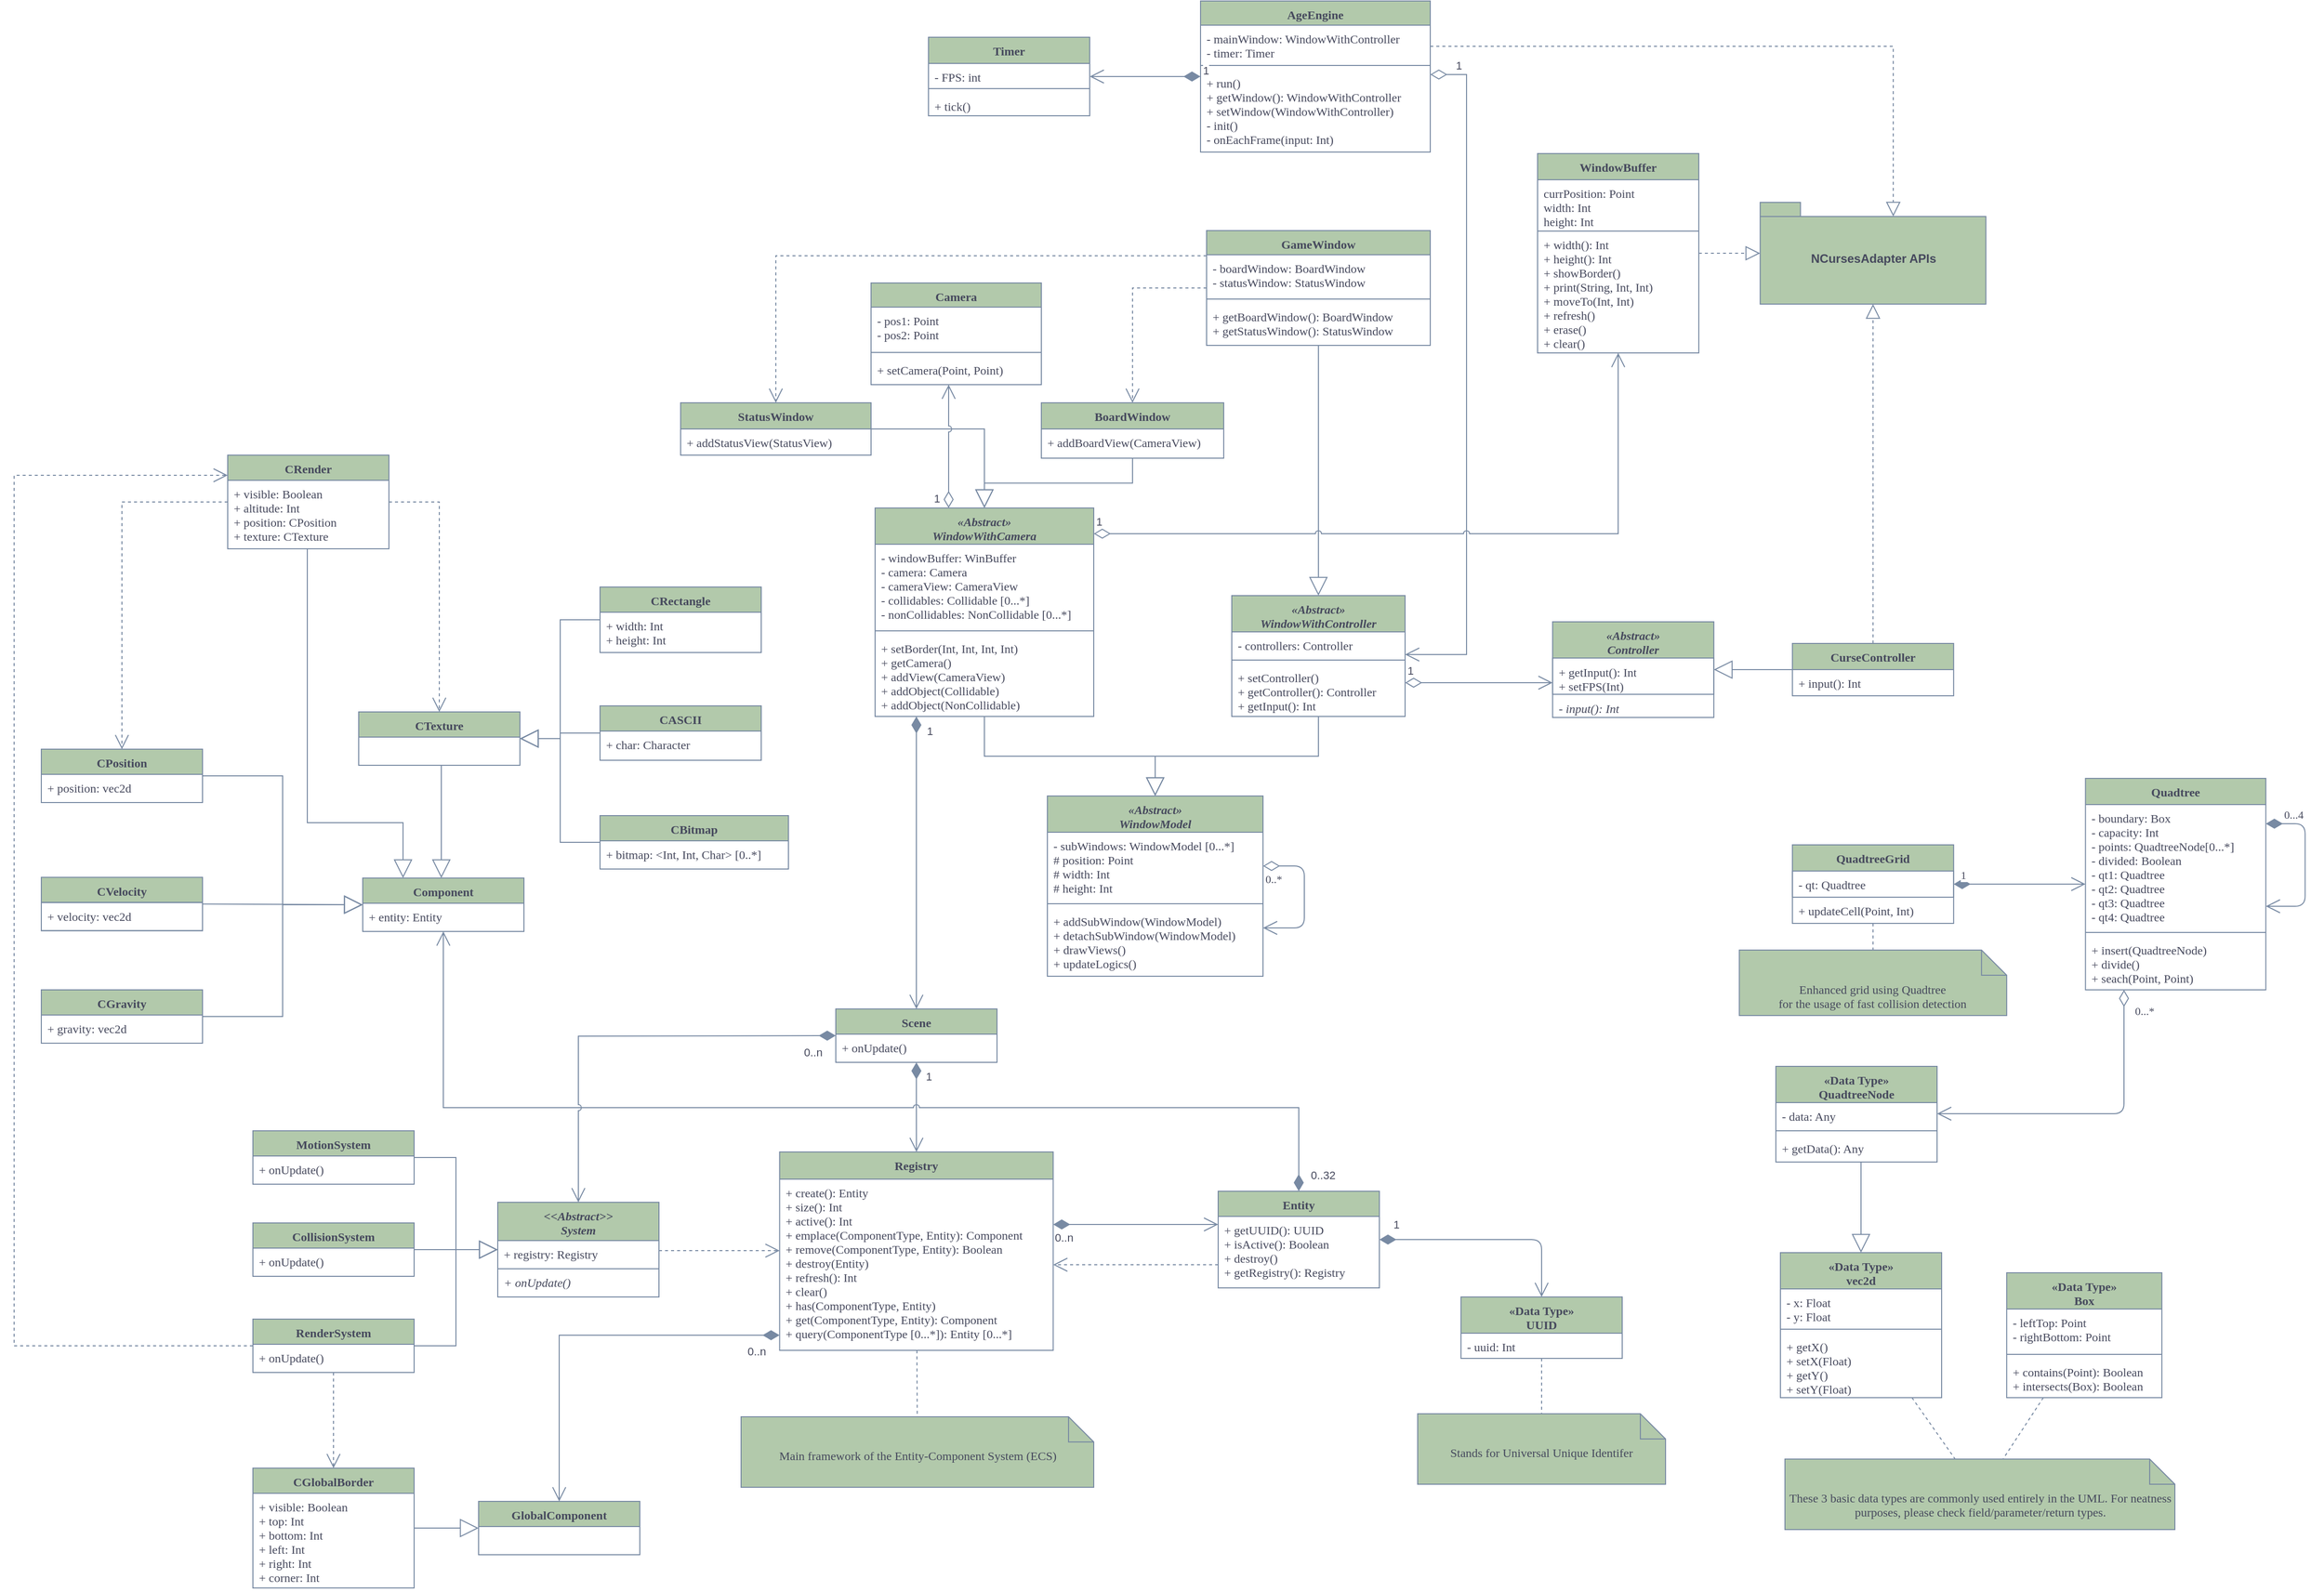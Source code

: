 <mxfile version="15.8.7" type="device"><diagram id="YqqjUzGFWODWqJzJ708F" name="Page-1"><mxGraphModel dx="2062" dy="1225" grid="0" gridSize="12" guides="1" tooltips="1" connect="1" arrows="1" fold="1" page="1" pageScale="1" pageWidth="1169" pageHeight="827" math="0" shadow="0"><root><mxCell id="0"/><mxCell id="1" parent="0"/><mxCell id="S7DAAYPfvrBozbproaK5-6" value="«Abstract»&#10;WindowWithController" style="swimlane;fontStyle=3;align=center;verticalAlign=top;childLayout=stackLayout;horizontal=1;startSize=36;horizontalStack=0;resizeParent=1;resizeParentMax=0;resizeLast=0;collapsible=1;marginBottom=0;rounded=0;fillColor=#B2C9AB;strokeColor=#788AA3;fontColor=#46495D;fontFamily=Comic Sans MS;" parent="1" vertex="1"><mxGeometry x="1225.5" y="634.5" width="172" height="120" as="geometry"/></mxCell><mxCell id="S7DAAYPfvrBozbproaK5-7" value="- controllers: Controller" style="text;strokeColor=none;fillColor=none;align=left;verticalAlign=top;spacingLeft=4;spacingRight=4;overflow=hidden;rotatable=0;points=[[0,0.5],[1,0.5]];portConstraint=eastwest;rounded=0;fontColor=#46495D;fontFamily=Comic Sans MS;" parent="S7DAAYPfvrBozbproaK5-6" vertex="1"><mxGeometry y="36" width="172" height="24" as="geometry"/></mxCell><mxCell id="S7DAAYPfvrBozbproaK5-8" value="" style="line;strokeWidth=1;fillColor=none;align=left;verticalAlign=middle;spacingTop=-1;spacingLeft=3;spacingRight=3;rotatable=0;labelPosition=right;points=[];portConstraint=eastwest;rounded=0;strokeColor=#788AA3;fontColor=#46495D;fontFamily=Comic Sans MS;" parent="S7DAAYPfvrBozbproaK5-6" vertex="1"><mxGeometry y="60" width="172" height="8" as="geometry"/></mxCell><mxCell id="S7DAAYPfvrBozbproaK5-9" value="+ setController()&#10;+ getController(): Controller&#10;+ getInput(): Int" style="text;strokeColor=none;fillColor=none;align=left;verticalAlign=top;spacingLeft=4;spacingRight=4;overflow=hidden;rotatable=0;points=[[0,0.5],[1,0.5]];portConstraint=eastwest;rounded=0;fontColor=#46495D;fontFamily=Comic Sans MS;" parent="S7DAAYPfvrBozbproaK5-6" vertex="1"><mxGeometry y="68" width="172" height="52" as="geometry"/></mxCell><mxCell id="S7DAAYPfvrBozbproaK5-10" value="" style="endArrow=block;endSize=16;endFill=0;html=1;rounded=0;strokeColor=#788AA3;fontColor=#46495D;fontFamily=Comic Sans MS;edgeStyle=elbowEdgeStyle;elbow=vertical;" parent="1" source="S7DAAYPfvrBozbproaK5-6" target="N9HK_gIzRYIuMYJsYBcL-18" edge="1"><mxGeometry width="160" relative="1" as="geometry"><mxPoint x="1192.5" y="806" as="sourcePoint"/><mxPoint x="1352.5" y="806" as="targetPoint"/></mxGeometry></mxCell><mxCell id="S7DAAYPfvrBozbproaK5-20" value="StatusWindow" style="swimlane;fontStyle=1;align=center;verticalAlign=top;childLayout=stackLayout;horizontal=1;startSize=26;horizontalStack=0;resizeParent=1;resizeParentMax=0;resizeLast=0;collapsible=1;marginBottom=0;rounded=0;fillColor=#B2C9AB;strokeColor=#788AA3;fontColor=#46495D;fontFamily=Comic Sans MS;" parent="1" vertex="1"><mxGeometry x="678.5" y="443" width="189" height="52" as="geometry"><mxRectangle x="1296" y="624" width="108" height="26" as="alternateBounds"/></mxGeometry></mxCell><mxCell id="S7DAAYPfvrBozbproaK5-23" value="+ addStatusView(StatusView)&#10;" style="text;strokeColor=none;fillColor=none;align=left;verticalAlign=top;spacingLeft=4;spacingRight=4;overflow=hidden;rotatable=0;points=[[0,0.5],[1,0.5]];portConstraint=eastwest;rounded=0;fontColor=#46495D;fontFamily=Comic Sans MS;" parent="S7DAAYPfvrBozbproaK5-20" vertex="1"><mxGeometry y="26" width="189" height="26" as="geometry"/></mxCell><mxCell id="S7DAAYPfvrBozbproaK5-24" value="BoardWindow" style="swimlane;fontStyle=1;align=center;verticalAlign=top;childLayout=stackLayout;horizontal=1;startSize=26;horizontalStack=0;resizeParent=1;resizeParentMax=0;resizeLast=0;collapsible=1;marginBottom=0;rounded=0;fillColor=#B2C9AB;strokeColor=#788AA3;fontColor=#46495D;fontFamily=Comic Sans MS;" parent="1" vertex="1"><mxGeometry x="1036.5" y="443" width="181" height="55" as="geometry"/></mxCell><mxCell id="S7DAAYPfvrBozbproaK5-27" value="+ addBoardView(CameraView)" style="text;strokeColor=none;fillColor=none;align=left;verticalAlign=top;spacingLeft=4;spacingRight=4;overflow=hidden;rotatable=0;points=[[0,0.5],[1,0.5]];portConstraint=eastwest;rounded=0;fontColor=#46495D;fontFamily=Comic Sans MS;" parent="S7DAAYPfvrBozbproaK5-24" vertex="1"><mxGeometry y="26" width="181" height="29" as="geometry"/></mxCell><mxCell id="S7DAAYPfvrBozbproaK5-30" value="GameWindow" style="swimlane;fontStyle=1;align=center;verticalAlign=top;childLayout=stackLayout;horizontal=1;startSize=24;horizontalStack=0;resizeParent=1;resizeParentMax=0;resizeLast=0;collapsible=1;marginBottom=0;rounded=0;fillColor=#B2C9AB;strokeColor=#788AA3;fontColor=#46495D;fontFamily=Comic Sans MS;" parent="1" vertex="1"><mxGeometry x="1200.5" y="272" width="222" height="114" as="geometry"/></mxCell><mxCell id="S7DAAYPfvrBozbproaK5-31" value="- boardWindow: BoardWindow&#10;- statusWindow: StatusWindow&#10;" style="text;strokeColor=none;fillColor=none;align=left;verticalAlign=top;spacingLeft=4;spacingRight=4;overflow=hidden;rotatable=0;points=[[0,0.5],[1,0.5]];portConstraint=eastwest;rounded=0;fontColor=#46495D;fontFamily=Comic Sans MS;" parent="S7DAAYPfvrBozbproaK5-30" vertex="1"><mxGeometry y="24" width="222" height="40" as="geometry"/></mxCell><mxCell id="S7DAAYPfvrBozbproaK5-32" value="" style="line;strokeWidth=1;fillColor=none;align=left;verticalAlign=middle;spacingTop=-1;spacingLeft=3;spacingRight=3;rotatable=0;labelPosition=right;points=[];portConstraint=eastwest;rounded=0;strokeColor=#788AA3;fontColor=#46495D;fontFamily=Comic Sans MS;" parent="S7DAAYPfvrBozbproaK5-30" vertex="1"><mxGeometry y="64" width="222" height="8" as="geometry"/></mxCell><mxCell id="S7DAAYPfvrBozbproaK5-33" value="+ getBoardWindow(): BoardWindow&#10;+ getStatusWindow(): StatusWindow" style="text;strokeColor=none;fillColor=none;align=left;verticalAlign=top;spacingLeft=4;spacingRight=4;overflow=hidden;rotatable=0;points=[[0,0.5],[1,0.5]];portConstraint=eastwest;rounded=0;fontColor=#46495D;fontFamily=Comic Sans MS;" parent="S7DAAYPfvrBozbproaK5-30" vertex="1"><mxGeometry y="72" width="222" height="42" as="geometry"/></mxCell><mxCell id="S7DAAYPfvrBozbproaK5-40" value="«Abstract»&#10;Controller" style="swimlane;fontStyle=3;align=center;verticalAlign=top;childLayout=stackLayout;horizontal=1;startSize=36;horizontalStack=0;resizeParent=1;resizeParentMax=0;resizeLast=0;collapsible=1;marginBottom=0;rounded=0;fillColor=#B2C9AB;strokeColor=#788AA3;fontColor=#46495D;fontFamily=Comic Sans MS;" parent="1" vertex="1"><mxGeometry x="1543.91" y="660.5" width="160" height="95" as="geometry"/></mxCell><mxCell id="DJ2RP72KUvVW8k5kh90K-1" value="+ getInput(): Int&#10;+ setFPS(Int)" style="text;strokeColor=#788AA3;fillColor=none;align=left;verticalAlign=top;spacingLeft=4;spacingRight=4;overflow=hidden;rotatable=0;points=[[0,0.5],[1,0.5]];portConstraint=eastwest;fontStyle=0;whiteSpace=wrap;rounded=0;fontColor=#46495D;fontFamily=Comic Sans MS;" parent="S7DAAYPfvrBozbproaK5-40" vertex="1"><mxGeometry y="36" width="160" height="36" as="geometry"/></mxCell><mxCell id="65TxLb8Flk3QfCPCq53d-81" value="- input(): Int" style="text;strokeColor=none;fillColor=none;align=left;verticalAlign=top;spacingLeft=4;spacingRight=4;overflow=hidden;rotatable=0;points=[[0,0.5],[1,0.5]];portConstraint=eastwest;fontStyle=2;whiteSpace=wrap;rounded=0;fontColor=#46495D;fontFamily=Comic Sans MS;" parent="S7DAAYPfvrBozbproaK5-40" vertex="1"><mxGeometry y="72" width="160" height="23" as="geometry"/></mxCell><mxCell id="S7DAAYPfvrBozbproaK5-46" value="CurseController" style="swimlane;fontStyle=1;align=center;verticalAlign=top;childLayout=stackLayout;horizontal=1;startSize=26;horizontalStack=0;resizeParent=1;resizeParentMax=0;resizeLast=0;collapsible=1;marginBottom=0;rounded=0;fillColor=#B2C9AB;strokeColor=#788AA3;fontColor=#46495D;fontFamily=Comic Sans MS;" parent="1" vertex="1"><mxGeometry x="1781.91" y="682" width="160" height="52" as="geometry"><mxRectangle x="1824" y="516" width="180" height="26" as="alternateBounds"/></mxGeometry></mxCell><mxCell id="S7DAAYPfvrBozbproaK5-47" value="+ input(): Int" style="text;strokeColor=none;fillColor=none;align=left;verticalAlign=top;spacingLeft=4;spacingRight=4;overflow=hidden;rotatable=0;points=[[0,0.5],[1,0.5]];portConstraint=eastwest;rounded=0;fontColor=#46495D;fontFamily=Comic Sans MS;" parent="S7DAAYPfvrBozbproaK5-46" vertex="1"><mxGeometry y="26" width="160" height="26" as="geometry"/></mxCell><mxCell id="S7DAAYPfvrBozbproaK5-54" value="" style="endArrow=block;endSize=16;endFill=0;html=1;rounded=0;edgeStyle=elbowEdgeStyle;strokeColor=#788AA3;fontColor=#46495D;fontFamily=Comic Sans MS;" parent="1" source="S7DAAYPfvrBozbproaK5-46" target="S7DAAYPfvrBozbproaK5-40" edge="1"><mxGeometry width="160" relative="1" as="geometry"><mxPoint x="1083.91" y="576.5" as="sourcePoint"/><mxPoint x="1759.91" y="708.5" as="targetPoint"/></mxGeometry></mxCell><mxCell id="S7DAAYPfvrBozbproaK5-125" value="«Data Type»&#10;vec2d" style="swimlane;fontStyle=1;align=center;verticalAlign=top;childLayout=stackLayout;horizontal=1;startSize=36;horizontalStack=0;resizeParent=1;resizeParentMax=0;resizeLast=0;collapsible=1;marginBottom=0;rounded=0;fillColor=#B2C9AB;strokeColor=#788AA3;fontColor=#46495D;fontFamily=Comic Sans MS;" parent="1" vertex="1"><mxGeometry x="1770" y="1287" width="160" height="144" as="geometry"/></mxCell><mxCell id="S7DAAYPfvrBozbproaK5-126" value="- x: Float&#10;- y: Float" style="text;strokeColor=none;fillColor=none;align=left;verticalAlign=top;spacingLeft=4;spacingRight=4;overflow=hidden;rotatable=0;points=[[0,0.5],[1,0.5]];portConstraint=eastwest;rounded=0;fontColor=#46495D;fontFamily=Comic Sans MS;" parent="S7DAAYPfvrBozbproaK5-125" vertex="1"><mxGeometry y="36" width="160" height="36" as="geometry"/></mxCell><mxCell id="S7DAAYPfvrBozbproaK5-127" value="" style="line;strokeWidth=1;fillColor=none;align=left;verticalAlign=middle;spacingTop=-1;spacingLeft=3;spacingRight=3;rotatable=0;labelPosition=right;points=[];portConstraint=eastwest;rounded=0;strokeColor=#788AA3;fontColor=#46495D;fontFamily=Comic Sans MS;" parent="S7DAAYPfvrBozbproaK5-125" vertex="1"><mxGeometry y="72" width="160" height="8" as="geometry"/></mxCell><mxCell id="S7DAAYPfvrBozbproaK5-128" value="+ getX()&#10;+ setX(Float)&#10;+ getY()&#10;+ setY(Float)" style="text;strokeColor=none;fillColor=none;align=left;verticalAlign=top;spacingLeft=4;spacingRight=4;overflow=hidden;rotatable=0;points=[[0,0.5],[1,0.5]];portConstraint=eastwest;rounded=0;fontColor=#46495D;fontFamily=Comic Sans MS;" parent="S7DAAYPfvrBozbproaK5-125" vertex="1"><mxGeometry y="80" width="160" height="64" as="geometry"/></mxCell><mxCell id="SF9dCzD6_uzomC0hUOYC-39" value="Camera" style="swimlane;fontStyle=1;align=center;verticalAlign=top;childLayout=stackLayout;horizontal=1;startSize=24;horizontalStack=0;resizeParent=1;resizeParentMax=0;resizeLast=0;collapsible=1;marginBottom=0;rounded=0;fillColor=#B2C9AB;strokeColor=#788AA3;fontColor=#46495D;fontFamily=Comic Sans MS;" parent="1" vertex="1"><mxGeometry x="867.5" y="324" width="169" height="101" as="geometry"/></mxCell><mxCell id="SF9dCzD6_uzomC0hUOYC-40" value="- pos1: Point&#10;- pos2: Point" style="text;strokeColor=none;fillColor=none;align=left;verticalAlign=top;spacingLeft=4;spacingRight=4;overflow=hidden;rotatable=0;points=[[0,0.5],[1,0.5]];portConstraint=eastwest;rounded=0;fontColor=#46495D;fontFamily=Comic Sans MS;" parent="SF9dCzD6_uzomC0hUOYC-39" vertex="1"><mxGeometry y="24" width="169" height="41" as="geometry"/></mxCell><mxCell id="SF9dCzD6_uzomC0hUOYC-41" value="" style="line;strokeWidth=1;fillColor=none;align=left;verticalAlign=middle;spacingTop=-1;spacingLeft=3;spacingRight=3;rotatable=0;labelPosition=right;points=[];portConstraint=eastwest;rounded=0;strokeColor=#788AA3;fontColor=#46495D;fontFamily=Comic Sans MS;" parent="SF9dCzD6_uzomC0hUOYC-39" vertex="1"><mxGeometry y="65" width="169" height="8" as="geometry"/></mxCell><mxCell id="SF9dCzD6_uzomC0hUOYC-42" value="+ setCamera(Point, Point)" style="text;strokeColor=none;fillColor=none;align=left;verticalAlign=top;spacingLeft=4;spacingRight=4;overflow=hidden;rotatable=0;points=[[0,0.5],[1,0.5]];portConstraint=eastwest;rounded=0;fontColor=#46495D;fontFamily=Comic Sans MS;" parent="SF9dCzD6_uzomC0hUOYC-39" vertex="1"><mxGeometry y="73" width="169" height="28" as="geometry"/></mxCell><mxCell id="SF9dCzD6_uzomC0hUOYC-47" value="«Data Type»&#10;Box" style="swimlane;fontStyle=1;align=center;verticalAlign=top;childLayout=stackLayout;horizontal=1;startSize=36;horizontalStack=0;resizeParent=1;resizeParentMax=0;resizeLast=0;collapsible=1;marginBottom=0;rounded=0;fillColor=#B2C9AB;strokeColor=#788AA3;fontColor=#46495D;fontFamily=Comic Sans MS;" parent="1" vertex="1"><mxGeometry x="1994.59" y="1307" width="154" height="124" as="geometry"/></mxCell><mxCell id="SF9dCzD6_uzomC0hUOYC-48" value="- leftTop: Point&#10;- rightBottom: Point" style="text;strokeColor=none;fillColor=none;align=left;verticalAlign=top;spacingLeft=4;spacingRight=4;overflow=hidden;rotatable=0;points=[[0,0.5],[1,0.5]];portConstraint=eastwest;rounded=0;fontColor=#46495D;fontFamily=Comic Sans MS;" parent="SF9dCzD6_uzomC0hUOYC-47" vertex="1"><mxGeometry y="36" width="154" height="41" as="geometry"/></mxCell><mxCell id="SF9dCzD6_uzomC0hUOYC-49" value="" style="line;strokeWidth=1;fillColor=none;align=left;verticalAlign=middle;spacingTop=-1;spacingLeft=3;spacingRight=3;rotatable=0;labelPosition=right;points=[];portConstraint=eastwest;rounded=0;strokeColor=#788AA3;fontColor=#46495D;fontFamily=Comic Sans MS;" parent="SF9dCzD6_uzomC0hUOYC-47" vertex="1"><mxGeometry y="77" width="154" height="8" as="geometry"/></mxCell><mxCell id="SF9dCzD6_uzomC0hUOYC-50" value="+ contains(Point): Boolean&#10;+ intersects(Box): Boolean&#10;" style="text;strokeColor=none;fillColor=none;align=left;verticalAlign=top;spacingLeft=4;spacingRight=4;overflow=hidden;rotatable=0;points=[[0,0.5],[1,0.5]];portConstraint=eastwest;rounded=0;fontColor=#46495D;fontFamily=Comic Sans MS;" parent="SF9dCzD6_uzomC0hUOYC-47" vertex="1"><mxGeometry y="85" width="154" height="39" as="geometry"/></mxCell><mxCell id="N9HK_gIzRYIuMYJsYBcL-18" value="«Abstract»&#10;WindowModel" style="swimlane;fontStyle=3;align=center;verticalAlign=top;childLayout=stackLayout;horizontal=1;startSize=36;horizontalStack=0;resizeParent=1;resizeParentMax=0;resizeLast=0;collapsible=1;marginBottom=0;rounded=0;fillColor=#B2C9AB;strokeColor=#788AA3;fontColor=#46495D;fontFamily=Comic Sans MS;" parent="1" vertex="1"><mxGeometry x="1042.5" y="833.5" width="214" height="179" as="geometry"/></mxCell><mxCell id="N9HK_gIzRYIuMYJsYBcL-19" value="- subWindows: WindowModel [0...*]&#10;# position: Point&#10;# width: Int&#10;# height: Int" style="text;strokeColor=none;fillColor=none;align=left;verticalAlign=top;spacingLeft=4;spacingRight=4;overflow=hidden;rotatable=0;points=[[0,0.5],[1,0.5]];portConstraint=eastwest;rounded=0;fontColor=#46495D;fontFamily=Comic Sans MS;" parent="N9HK_gIzRYIuMYJsYBcL-18" vertex="1"><mxGeometry y="36" width="214" height="67" as="geometry"/></mxCell><mxCell id="N9HK_gIzRYIuMYJsYBcL-20" value="" style="line;strokeWidth=1;fillColor=none;align=left;verticalAlign=middle;spacingTop=-1;spacingLeft=3;spacingRight=3;rotatable=0;labelPosition=right;points=[];portConstraint=eastwest;rounded=0;strokeColor=#788AA3;fontColor=#46495D;fontFamily=Comic Sans MS;" parent="N9HK_gIzRYIuMYJsYBcL-18" vertex="1"><mxGeometry y="103" width="214" height="8" as="geometry"/></mxCell><mxCell id="N9HK_gIzRYIuMYJsYBcL-21" value="+ addSubWindow(WindowModel)&#10;+ detachSubWindow(WindowModel)&#10;+ drawViews()&#10;+ updateLogics()" style="text;strokeColor=none;fillColor=none;align=left;verticalAlign=top;spacingLeft=4;spacingRight=4;overflow=hidden;rotatable=0;points=[[0,0.5],[1,0.5]];portConstraint=eastwest;rounded=0;fontColor=#46495D;fontFamily=Comic Sans MS;" parent="N9HK_gIzRYIuMYJsYBcL-18" vertex="1"><mxGeometry y="111" width="214" height="68" as="geometry"/></mxCell><mxCell id="N9HK_gIzRYIuMYJsYBcL-34" value="" style="endArrow=open;html=1;endSize=12;startArrow=diamondThin;startSize=14;startFill=0;edgeStyle=orthogonalEdgeStyle;rounded=1;sketch=0;curved=0;strokeColor=#788AA3;fontColor=#46495D;fontFamily=Comic Sans MS;exitX=1;exitY=0.5;exitDx=0;exitDy=0;" parent="N9HK_gIzRYIuMYJsYBcL-18" source="N9HK_gIzRYIuMYJsYBcL-19" edge="1"><mxGeometry relative="1" as="geometry"><mxPoint x="-365" y="7" as="sourcePoint"/><mxPoint x="214" y="131" as="targetPoint"/><Array as="points"><mxPoint x="255" y="131"/></Array></mxGeometry></mxCell><mxCell id="N9HK_gIzRYIuMYJsYBcL-35" value="0..*" style="edgeLabel;resizable=0;align=left;verticalAlign=top;rounded=0;sketch=0;html=1;fontColor=#46495D;fontFamily=Comic Sans MS;" parent="N9HK_gIzRYIuMYJsYBcL-34" connectable="0" vertex="1"><mxGeometry x="-1" relative="1" as="geometry"/></mxCell><mxCell id="65TxLb8Flk3QfCPCq53d-17" value="QuadtreeGrid" style="swimlane;fontStyle=1;align=center;verticalAlign=top;childLayout=stackLayout;horizontal=1;startSize=26;horizontalStack=0;resizeParent=1;resizeParentMax=0;resizeLast=0;collapsible=1;marginBottom=0;rounded=0;fillColor=#B2C9AB;strokeColor=#788AA3;fontColor=#46495D;fontFamily=Comic Sans MS;" parent="1" vertex="1"><mxGeometry x="1781.91" y="882" width="160" height="78" as="geometry"/></mxCell><mxCell id="65TxLb8Flk3QfCPCq53d-18" value="- qt: Quadtree" style="text;strokeColor=#788AA3;fillColor=none;align=left;verticalAlign=top;spacingLeft=4;spacingRight=4;overflow=hidden;rotatable=0;points=[[0,0.5],[1,0.5]];portConstraint=eastwest;rounded=0;fontColor=#46495D;fontFamily=Comic Sans MS;" parent="65TxLb8Flk3QfCPCq53d-17" vertex="1"><mxGeometry y="26" width="160" height="26" as="geometry"/></mxCell><mxCell id="65TxLb8Flk3QfCPCq53d-58" value="+ updateCell(Point, Int)" style="text;strokeColor=none;fillColor=none;align=left;verticalAlign=top;spacingLeft=4;spacingRight=4;overflow=hidden;rotatable=0;points=[[0,0.5],[1,0.5]];portConstraint=eastwest;rounded=0;fontColor=#46495D;fontFamily=Comic Sans MS;" parent="65TxLb8Flk3QfCPCq53d-17" vertex="1"><mxGeometry y="52" width="160" height="26" as="geometry"/></mxCell><mxCell id="65TxLb8Flk3QfCPCq53d-21" value="Enhanced grid using Quadtree&lt;br&gt;for the usage of fast collision detection" style="shape=note2;boundedLbl=1;whiteSpace=wrap;html=1;size=25;verticalAlign=top;align=center;rounded=0;sketch=0;fillColor=#B2C9AB;strokeColor=#788AA3;fontColor=#46495D;fontFamily=Comic Sans MS;" parent="1" vertex="1"><mxGeometry x="1729.23" y="986.5" width="265.36" height="65" as="geometry"/></mxCell><mxCell id="65TxLb8Flk3QfCPCq53d-22" value="" style="endArrow=none;endSize=12;dashed=1;html=1;rounded=1;sketch=0;endFill=0;strokeColor=#788AA3;fontColor=#46495D;edgeStyle=elbowEdgeStyle;elbow=vertical;fontFamily=Comic Sans MS;" parent="1" source="65TxLb8Flk3QfCPCq53d-17" target="65TxLb8Flk3QfCPCq53d-21" edge="1"><mxGeometry width="160" relative="1" as="geometry"><mxPoint x="1703.77" y="901" as="sourcePoint"/><mxPoint x="1863.77" y="901" as="targetPoint"/></mxGeometry></mxCell><mxCell id="65TxLb8Flk3QfCPCq53d-23" value="Quadtree" style="swimlane;fontStyle=1;align=center;verticalAlign=top;childLayout=stackLayout;horizontal=1;startSize=26;horizontalStack=0;resizeParent=1;resizeParentMax=0;resizeLast=0;collapsible=1;marginBottom=0;rounded=0;fillColor=#B2C9AB;strokeColor=#788AA3;fontColor=#46495D;fontFamily=Comic Sans MS;" parent="1" vertex="1"><mxGeometry x="2072.77" y="816" width="179" height="210" as="geometry"/></mxCell><mxCell id="65TxLb8Flk3QfCPCq53d-24" value="- boundary: Box&#10;- capacity: Int&#10;- points: QuadtreeNode[0...*]&#10;- divided: Boolean&#10;- qt1: Quadtree&#10;- qt2: Quadtree&#10;- qt3: Quadtree&#10;- qt4: Quadtree" style="text;strokeColor=none;fillColor=none;align=left;verticalAlign=top;spacingLeft=4;spacingRight=4;overflow=hidden;rotatable=0;points=[[0,0.5],[1,0.5]];portConstraint=eastwest;rounded=0;fontColor=#46495D;fontFamily=Comic Sans MS;" parent="65TxLb8Flk3QfCPCq53d-23" vertex="1"><mxGeometry y="26" width="179" height="123" as="geometry"/></mxCell><mxCell id="65TxLb8Flk3QfCPCq53d-25" value="" style="line;strokeWidth=1;fillColor=none;align=left;verticalAlign=middle;spacingTop=-1;spacingLeft=3;spacingRight=3;rotatable=0;labelPosition=right;points=[];portConstraint=eastwest;rounded=0;strokeColor=#788AA3;fontColor=#46495D;fontFamily=Comic Sans MS;" parent="65TxLb8Flk3QfCPCq53d-23" vertex="1"><mxGeometry y="149" width="179" height="8" as="geometry"/></mxCell><mxCell id="65TxLb8Flk3QfCPCq53d-26" value="+ insert(QuadtreeNode)&#10;+ divide()&#10;+ seach(Point, Point)" style="text;strokeColor=none;fillColor=none;align=left;verticalAlign=top;spacingLeft=4;spacingRight=4;overflow=hidden;rotatable=0;points=[[0,0.5],[1,0.5]];portConstraint=eastwest;rounded=0;fontColor=#46495D;fontFamily=Comic Sans MS;" parent="65TxLb8Flk3QfCPCq53d-23" vertex="1"><mxGeometry y="157" width="179" height="53" as="geometry"/></mxCell><mxCell id="65TxLb8Flk3QfCPCq53d-28" value="0...4" style="endArrow=open;html=1;endSize=12;startArrow=diamondThin;startSize=14;startFill=1;edgeStyle=orthogonalEdgeStyle;align=left;verticalAlign=bottom;rounded=1;sketch=0;curved=0;strokeColor=#788AA3;fontColor=#46495D;fontFamily=Comic Sans MS;" parent="65TxLb8Flk3QfCPCq53d-23" source="65TxLb8Flk3QfCPCq53d-24" target="65TxLb8Flk3QfCPCq53d-24" edge="1"><mxGeometry x="-0.795" relative="1" as="geometry"><mxPoint x="172" y="45" as="sourcePoint"/><mxPoint x="161" y="126.5" as="targetPoint"/><Array as="points"><mxPoint x="218" y="45"/><mxPoint x="218" y="127"/></Array><mxPoint as="offset"/></mxGeometry></mxCell><mxCell id="65TxLb8Flk3QfCPCq53d-27" value="1" style="endArrow=open;html=1;endSize=12;startArrow=diamondThin;startSize=14;startFill=1;edgeStyle=orthogonalEdgeStyle;align=left;verticalAlign=bottom;rounded=1;sketch=0;curved=0;strokeColor=#788AA3;fontColor=#46495D;fontFamily=Comic Sans MS;" parent="1" source="65TxLb8Flk3QfCPCq53d-17" target="65TxLb8Flk3QfCPCq53d-23" edge="1"><mxGeometry x="-0.917" relative="1" as="geometry"><mxPoint x="1570.77" y="1040" as="sourcePoint"/><mxPoint x="1730.77" y="1040" as="targetPoint"/><mxPoint as="offset"/></mxGeometry></mxCell><mxCell id="65TxLb8Flk3QfCPCq53d-41" value="«Data Type»&#10;QuadtreeNode" style="swimlane;fontStyle=1;align=center;verticalAlign=top;childLayout=stackLayout;horizontal=1;startSize=36;horizontalStack=0;resizeParent=1;resizeParentMax=0;resizeLast=0;collapsible=1;marginBottom=0;rounded=0;fillColor=#B2C9AB;strokeColor=#788AA3;fontColor=#46495D;fontFamily=Comic Sans MS;" parent="1" vertex="1"><mxGeometry x="1765.5" y="1102" width="160" height="95" as="geometry"/></mxCell><mxCell id="65TxLb8Flk3QfCPCq53d-42" value="- data: Any" style="text;strokeColor=none;fillColor=none;align=left;verticalAlign=top;spacingLeft=4;spacingRight=4;overflow=hidden;rotatable=0;points=[[0,0.5],[1,0.5]];portConstraint=eastwest;rounded=0;fontColor=#46495D;fontFamily=Comic Sans MS;" parent="65TxLb8Flk3QfCPCq53d-41" vertex="1"><mxGeometry y="36" width="160" height="24" as="geometry"/></mxCell><mxCell id="65TxLb8Flk3QfCPCq53d-43" value="" style="line;strokeWidth=1;fillColor=none;align=left;verticalAlign=middle;spacingTop=-1;spacingLeft=3;spacingRight=3;rotatable=0;labelPosition=right;points=[];portConstraint=eastwest;rounded=0;strokeColor=#788AA3;fontColor=#46495D;fontFamily=Comic Sans MS;" parent="65TxLb8Flk3QfCPCq53d-41" vertex="1"><mxGeometry y="60" width="160" height="8" as="geometry"/></mxCell><mxCell id="65TxLb8Flk3QfCPCq53d-44" value="+ getData(): Any" style="text;strokeColor=none;fillColor=none;align=left;verticalAlign=top;spacingLeft=4;spacingRight=4;overflow=hidden;rotatable=0;points=[[0,0.5],[1,0.5]];portConstraint=eastwest;rounded=0;fontColor=#46495D;fontFamily=Comic Sans MS;" parent="65TxLb8Flk3QfCPCq53d-41" vertex="1"><mxGeometry y="68" width="160" height="27" as="geometry"/></mxCell><mxCell id="65TxLb8Flk3QfCPCq53d-45" value="" style="endArrow=open;html=1;endSize=12;startArrow=diamondThin;startSize=14;startFill=0;edgeStyle=orthogonalEdgeStyle;rounded=1;sketch=0;strokeColor=#788AA3;fontColor=#46495D;fontFamily=Comic Sans MS;" parent="1" source="65TxLb8Flk3QfCPCq53d-23" target="65TxLb8Flk3QfCPCq53d-41" edge="1"><mxGeometry relative="1" as="geometry"><mxPoint x="1770" y="978" as="sourcePoint"/><mxPoint x="1930" y="978" as="targetPoint"/><Array as="points"><mxPoint x="2111" y="1149"/></Array></mxGeometry></mxCell><mxCell id="65TxLb8Flk3QfCPCq53d-46" value="0...*" style="edgeLabel;resizable=0;html=1;align=left;verticalAlign=top;rounded=0;sketch=0;fontColor=#46495D;fontFamily=Comic Sans MS;" parent="65TxLb8Flk3QfCPCq53d-45" connectable="0" vertex="1"><mxGeometry x="-1" relative="1" as="geometry"><mxPoint x="9" y="8" as="offset"/></mxGeometry></mxCell><mxCell id="3lwFJgRBY8wUSGEanLp5-29" value="" style="endArrow=block;endSize=16;endFill=0;html=1;rounded=0;sketch=0;fontColor=#46495D;strokeColor=#788AA3;fillColor=#B2C9AB;edgeStyle=elbowEdgeStyle;elbow=vertical;" parent="1" source="65TxLb8Flk3QfCPCq53d-41" target="S7DAAYPfvrBozbproaK5-125" edge="1"><mxGeometry width="160" relative="1" as="geometry"><mxPoint x="1681.686" y="1222" as="sourcePoint"/><mxPoint x="1727.086" y="1306.0" as="targetPoint"/><Array as="points"><mxPoint x="1850" y="1233"/><mxPoint x="1802" y="1233"/></Array></mxGeometry></mxCell><mxCell id="3lwFJgRBY8wUSGEanLp5-30" value="These 3 basic data types are commonly used entirely in the UML. For neatness purposes, please check field/parameter/return types." style="shape=note2;boundedLbl=1;whiteSpace=wrap;html=1;size=25;verticalAlign=top;align=center;rounded=0;sketch=0;fillColor=#B2C9AB;strokeColor=#788AA3;fontColor=#46495D;fontFamily=Comic Sans MS;" parent="1" vertex="1"><mxGeometry x="1774.5" y="1492" width="387" height="70" as="geometry"/></mxCell><mxCell id="3lwFJgRBY8wUSGEanLp5-31" value="" style="endArrow=none;dashed=1;html=1;rounded=0;sketch=0;fontColor=#46495D;strokeColor=#788AA3;fillColor=#B2C9AB;elbow=vertical;" parent="1" source="S7DAAYPfvrBozbproaK5-125" target="3lwFJgRBY8wUSGEanLp5-30" edge="1"><mxGeometry width="50" height="50" relative="1" as="geometry"><mxPoint x="1757" y="1300" as="sourcePoint"/><mxPoint x="1841" y="1250" as="targetPoint"/></mxGeometry></mxCell><mxCell id="3lwFJgRBY8wUSGEanLp5-33" value="" style="endArrow=none;dashed=1;html=1;rounded=0;sketch=0;fontColor=#46495D;strokeColor=#788AA3;fillColor=#B2C9AB;elbow=vertical;" parent="1" source="SF9dCzD6_uzomC0hUOYC-47" target="3lwFJgRBY8wUSGEanLp5-30" edge="1"><mxGeometry width="50" height="50" relative="1" as="geometry"><mxPoint x="1974.508" y="1450" as="sourcePoint"/><mxPoint x="1969.169" y="1520" as="targetPoint"/></mxGeometry></mxCell><mxCell id="2WPwYjaZmj0aCCd3psXT-159" value="«Abstract»&#10;WindowWithCamera" style="swimlane;fontStyle=3;align=center;verticalAlign=top;childLayout=stackLayout;horizontal=1;startSize=36;horizontalStack=0;resizeParent=1;resizeParentMax=0;resizeLast=0;collapsible=1;marginBottom=0;rounded=0;fillColor=#B2C9AB;strokeColor=#788AA3;fontColor=#46495D;fontFamily=Comic Sans MS;" parent="1" vertex="1"><mxGeometry x="871.5" y="547.5" width="217" height="207" as="geometry"/></mxCell><mxCell id="2WPwYjaZmj0aCCd3psXT-160" value="- windowBuffer: WinBuffer&#10;- camera: Camera&#10;- cameraView: CameraView&#10;- collidables: Collidable [0...*]&#10;- nonCollidables: NonCollidable [0...*]" style="text;strokeColor=none;fillColor=none;align=left;verticalAlign=top;spacingLeft=4;spacingRight=4;overflow=hidden;rotatable=0;points=[[0,0.5],[1,0.5]];portConstraint=eastwest;rounded=0;fontColor=#46495D;fontFamily=Comic Sans MS;" parent="2WPwYjaZmj0aCCd3psXT-159" vertex="1"><mxGeometry y="36" width="217" height="82" as="geometry"/></mxCell><mxCell id="2WPwYjaZmj0aCCd3psXT-161" value="" style="line;strokeWidth=1;fillColor=none;align=left;verticalAlign=middle;spacingTop=-1;spacingLeft=3;spacingRight=3;rotatable=0;labelPosition=right;points=[];portConstraint=eastwest;rounded=0;strokeColor=#788AA3;fontColor=#46495D;fontFamily=Comic Sans MS;" parent="2WPwYjaZmj0aCCd3psXT-159" vertex="1"><mxGeometry y="118" width="217" height="8" as="geometry"/></mxCell><mxCell id="2WPwYjaZmj0aCCd3psXT-162" value="+ setBorder(Int, Int, Int, Int)&#10;+ getCamera()&#10;+ addView(CameraView)&#10;+ addObject(Collidable)&#10;+ addObject(NonCollidable)" style="text;strokeColor=none;fillColor=none;align=left;verticalAlign=top;spacingLeft=4;spacingRight=4;overflow=hidden;rotatable=0;points=[[0,0.5],[1,0.5]];portConstraint=eastwest;rounded=0;fontColor=#46495D;fontFamily=Comic Sans MS;" parent="2WPwYjaZmj0aCCd3psXT-159" vertex="1"><mxGeometry y="126" width="217" height="81" as="geometry"/></mxCell><mxCell id="2WPwYjaZmj0aCCd3psXT-163" value="" style="endArrow=block;endSize=16;endFill=0;html=1;rounded=0;strokeColor=#788AA3;fontColor=#46495D;fontFamily=Comic Sans MS;edgeStyle=orthogonalEdgeStyle;" parent="1" source="2WPwYjaZmj0aCCd3psXT-159" target="N9HK_gIzRYIuMYJsYBcL-18" edge="1"><mxGeometry width="160" relative="1" as="geometry"><mxPoint x="1292.526" y="723.0" as="sourcePoint"/><mxPoint x="1242.162" y="807" as="targetPoint"/></mxGeometry></mxCell><mxCell id="2WPwYjaZmj0aCCd3psXT-164" value="" style="endArrow=block;endSize=16;endFill=0;html=1;rounded=0;strokeColor=#788AA3;fontColor=#46495D;fontFamily=Comic Sans MS;edgeStyle=orthogonalEdgeStyle;" parent="1" source="S7DAAYPfvrBozbproaK5-20" target="2WPwYjaZmj0aCCd3psXT-159" edge="1"><mxGeometry width="160" relative="1" as="geometry"><mxPoint x="830" y="498" as="sourcePoint"/><mxPoint x="1190.5" y="843" as="targetPoint"/></mxGeometry></mxCell><mxCell id="2WPwYjaZmj0aCCd3psXT-165" value="" style="endArrow=block;endSize=16;endFill=0;html=1;rounded=0;strokeColor=#788AA3;fontColor=#46495D;fontFamily=Comic Sans MS;edgeStyle=orthogonalEdgeStyle;" parent="1" source="S7DAAYPfvrBozbproaK5-24" target="2WPwYjaZmj0aCCd3psXT-159" edge="1"><mxGeometry width="160" relative="1" as="geometry"><mxPoint x="842" y="510" as="sourcePoint"/><mxPoint x="992" y="559.5" as="targetPoint"/></mxGeometry></mxCell><mxCell id="2WPwYjaZmj0aCCd3psXT-167" value="" style="endArrow=block;endSize=16;endFill=0;html=1;rounded=0;strokeColor=#788AA3;fontColor=#46495D;fontFamily=Comic Sans MS;edgeStyle=orthogonalEdgeStyle;" parent="1" source="S7DAAYPfvrBozbproaK5-30" target="S7DAAYPfvrBozbproaK5-6" edge="1"><mxGeometry width="160" relative="1" as="geometry"><mxPoint x="1139" y="510" as="sourcePoint"/><mxPoint x="992" y="559.5" as="targetPoint"/></mxGeometry></mxCell><mxCell id="2WPwYjaZmj0aCCd3psXT-170" value="AgeEngine" style="swimlane;fontStyle=1;align=center;verticalAlign=top;childLayout=stackLayout;horizontal=1;startSize=24;horizontalStack=0;resizeParent=1;resizeParentMax=0;resizeLast=0;collapsible=1;marginBottom=0;rounded=0;fillColor=#B2C9AB;strokeColor=#788AA3;fontColor=#46495D;fontFamily=Comic Sans MS;" parent="1" vertex="1"><mxGeometry x="1194.5" y="44" width="228" height="150" as="geometry"/></mxCell><mxCell id="2WPwYjaZmj0aCCd3psXT-171" value="- mainWindow: WindowWithController&#10;- timer: Timer" style="text;strokeColor=none;fillColor=none;align=left;verticalAlign=top;spacingLeft=4;spacingRight=4;overflow=hidden;rotatable=0;points=[[0,0.5],[1,0.5]];portConstraint=eastwest;rounded=0;fontColor=#46495D;fontFamily=Comic Sans MS;" parent="2WPwYjaZmj0aCCd3psXT-170" vertex="1"><mxGeometry y="24" width="228" height="36" as="geometry"/></mxCell><mxCell id="2WPwYjaZmj0aCCd3psXT-172" value="" style="line;strokeWidth=1;fillColor=none;align=left;verticalAlign=middle;spacingTop=-1;spacingLeft=3;spacingRight=3;rotatable=0;labelPosition=right;points=[];portConstraint=eastwest;rounded=0;strokeColor=#788AA3;fontColor=#46495D;fontFamily=Comic Sans MS;" parent="2WPwYjaZmj0aCCd3psXT-170" vertex="1"><mxGeometry y="60" width="228" height="8" as="geometry"/></mxCell><mxCell id="2WPwYjaZmj0aCCd3psXT-173" value="+ run()&#10;+ getWindow(): WindowWithController&#10;+ setWindow(WindowWithController)&#10;- init()&#10;- onEachFrame(input: Int)" style="text;strokeColor=none;fillColor=none;align=left;verticalAlign=top;spacingLeft=4;spacingRight=4;overflow=hidden;rotatable=0;points=[[0,0.5],[1,0.5]];portConstraint=eastwest;rounded=0;fontColor=#46495D;fontFamily=Comic Sans MS;" parent="2WPwYjaZmj0aCCd3psXT-170" vertex="1"><mxGeometry y="68" width="228" height="82" as="geometry"/></mxCell><mxCell id="2WPwYjaZmj0aCCd3psXT-175" value="1" style="endArrow=open;html=1;endSize=12;startArrow=diamondThin;startSize=14;startFill=0;edgeStyle=orthogonalEdgeStyle;align=left;verticalAlign=bottom;rounded=0;elbow=vertical;strokeColor=#788AA3;fontColor=#46495D;" parent="1" source="2WPwYjaZmj0aCCd3psXT-170" target="S7DAAYPfvrBozbproaK5-6" edge="1"><mxGeometry x="-0.932" relative="1" as="geometry"><mxPoint x="808.5" y="406" as="sourcePoint"/><mxPoint x="968.5" y="406" as="targetPoint"/><Array as="points"><mxPoint x="1458.5" y="117"/><mxPoint x="1458.5" y="693"/></Array><mxPoint as="offset"/></mxGeometry></mxCell><mxCell id="2WPwYjaZmj0aCCd3psXT-176" value="Timer" style="swimlane;fontStyle=1;align=center;verticalAlign=top;childLayout=stackLayout;horizontal=1;startSize=26;horizontalStack=0;resizeParent=1;resizeParentMax=0;resizeLast=0;collapsible=1;marginBottom=0;rounded=0;fillColor=#B2C9AB;strokeColor=#788AA3;fontColor=#46495D;fontFamily=Comic Sans MS;" parent="1" vertex="1"><mxGeometry x="924.5" y="80" width="160" height="78" as="geometry"/></mxCell><mxCell id="2WPwYjaZmj0aCCd3psXT-177" value="- FPS: int" style="text;strokeColor=none;fillColor=none;align=left;verticalAlign=top;spacingLeft=4;spacingRight=4;overflow=hidden;rotatable=0;points=[[0,0.5],[1,0.5]];portConstraint=eastwest;rounded=0;fontColor=#46495D;fontFamily=Comic Sans MS;" parent="2WPwYjaZmj0aCCd3psXT-176" vertex="1"><mxGeometry y="26" width="160" height="21" as="geometry"/></mxCell><mxCell id="2WPwYjaZmj0aCCd3psXT-178" value="" style="line;strokeWidth=1;fillColor=none;align=left;verticalAlign=middle;spacingTop=-1;spacingLeft=3;spacingRight=3;rotatable=0;labelPosition=right;points=[];portConstraint=eastwest;rounded=0;strokeColor=#788AA3;fontColor=#46495D;fontFamily=Comic Sans MS;" parent="2WPwYjaZmj0aCCd3psXT-176" vertex="1"><mxGeometry y="47" width="160" height="8" as="geometry"/></mxCell><mxCell id="2WPwYjaZmj0aCCd3psXT-179" value="+ tick()" style="text;strokeColor=none;fillColor=none;align=left;verticalAlign=top;spacingLeft=4;spacingRight=4;overflow=hidden;rotatable=0;points=[[0,0.5],[1,0.5]];portConstraint=eastwest;rounded=0;fontColor=#46495D;fontFamily=Comic Sans MS;" parent="2WPwYjaZmj0aCCd3psXT-176" vertex="1"><mxGeometry y="55" width="160" height="23" as="geometry"/></mxCell><mxCell id="2WPwYjaZmj0aCCd3psXT-180" value="1" style="endArrow=open;html=1;endSize=12;startArrow=diamondThin;startSize=14;startFill=1;edgeStyle=orthogonalEdgeStyle;align=left;verticalAlign=bottom;rounded=0;elbow=vertical;strokeColor=#788AA3;fontColor=#46495D;" parent="1" source="2WPwYjaZmj0aCCd3psXT-170" target="2WPwYjaZmj0aCCd3psXT-176" edge="1"><mxGeometry x="-1" y="3" relative="1" as="geometry"><mxPoint x="1075.5" y="423" as="sourcePoint"/><mxPoint x="1235.5" y="423" as="targetPoint"/></mxGeometry></mxCell><mxCell id="2WPwYjaZmj0aCCd3psXT-183" value="1" style="endArrow=open;html=1;endSize=12;startArrow=diamondThin;startSize=14;startFill=0;edgeStyle=orthogonalEdgeStyle;align=left;verticalAlign=bottom;rounded=0;elbow=vertical;strokeColor=#788AA3;fontColor=#46495D;" parent="1" source="S7DAAYPfvrBozbproaK5-6" target="S7DAAYPfvrBozbproaK5-40" edge="1"><mxGeometry x="-1" y="3" relative="1" as="geometry"><mxPoint x="1358" y="693" as="sourcePoint"/><mxPoint x="1518" y="693" as="targetPoint"/><Array as="points"><mxPoint x="1491" y="721"/><mxPoint x="1491" y="721"/></Array></mxGeometry></mxCell><mxCell id="2WPwYjaZmj0aCCd3psXT-184" value="" style="endArrow=open;endSize=12;dashed=1;html=1;rounded=0;elbow=vertical;edgeStyle=elbowEdgeStyle;strokeColor=#788AA3;fontColor=#46495D;" parent="1" source="S7DAAYPfvrBozbproaK5-30" target="S7DAAYPfvrBozbproaK5-24" edge="1"><mxGeometry width="160" relative="1" as="geometry"><mxPoint x="1081.5" y="480" as="sourcePoint"/><mxPoint x="1241.5" y="480" as="targetPoint"/><Array as="points"><mxPoint x="1239.5" y="329"/></Array></mxGeometry></mxCell><mxCell id="2WPwYjaZmj0aCCd3psXT-186" value="" style="endArrow=open;endSize=12;dashed=1;html=1;rounded=0;elbow=vertical;edgeStyle=elbowEdgeStyle;strokeColor=#788AA3;fontColor=#46495D;" parent="1" source="S7DAAYPfvrBozbproaK5-30" target="S7DAAYPfvrBozbproaK5-20" edge="1"><mxGeometry width="160" relative="1" as="geometry"><mxPoint x="1249.178" y="398" as="sourcePoint"/><mxPoint x="830" y="446" as="targetPoint"/><Array as="points"><mxPoint x="1083.5" y="297"/></Array></mxGeometry></mxCell><mxCell id="2WPwYjaZmj0aCCd3psXT-192" value="1" style="endArrow=open;html=1;endSize=12;startArrow=diamondThin;startSize=14;startFill=0;edgeStyle=orthogonalEdgeStyle;align=left;verticalAlign=bottom;rounded=0;elbow=vertical;strokeColor=#788AA3;fontColor=#46495D;jumpStyle=arc;" parent="1" source="2WPwYjaZmj0aCCd3psXT-159" target="SF9dCzD6_uzomC0hUOYC-39" edge="1"><mxGeometry x="-0.992" y="17" relative="1" as="geometry"><mxPoint x="673.5" y="795" as="sourcePoint"/><mxPoint x="908.41" y="795" as="targetPoint"/><Array as="points"><mxPoint x="944.5" y="477"/><mxPoint x="944.5" y="477"/></Array><mxPoint as="offset"/></mxGeometry></mxCell><mxCell id="2WPwYjaZmj0aCCd3psXT-193" value="Scene" style="swimlane;fontStyle=1;align=center;verticalAlign=top;childLayout=stackLayout;horizontal=1;startSize=25;horizontalStack=0;resizeParent=1;resizeParentMax=0;resizeLast=0;collapsible=1;marginBottom=0;rounded=0;fillColor=#B2C9AB;strokeColor=#788AA3;fontColor=#46495D;fontFamily=Comic Sans MS;" parent="1" vertex="1"><mxGeometry x="832.5" y="1045" width="160" height="53" as="geometry"/></mxCell><mxCell id="2WPwYjaZmj0aCCd3psXT-196" value="+ onUpdate()" style="text;strokeColor=none;fillColor=none;align=left;verticalAlign=top;spacingLeft=4;spacingRight=4;overflow=hidden;rotatable=0;points=[[0,0.5],[1,0.5]];portConstraint=eastwest;rounded=0;fontColor=#46495D;fontFamily=Comic Sans MS;" parent="2WPwYjaZmj0aCCd3psXT-193" vertex="1"><mxGeometry y="25" width="160" height="28" as="geometry"/></mxCell><mxCell id="2WPwYjaZmj0aCCd3psXT-250" value="NCursesAdapter APIs" style="shape=folder;fontStyle=1;spacingTop=10;tabWidth=40;tabHeight=14;tabPosition=left;html=1;rounded=0;sketch=0;fontColor=#46495D;strokeColor=#788AA3;fillColor=#B2C9AB;" parent="1" vertex="1"><mxGeometry x="1749.91" y="244" width="224" height="101" as="geometry"/></mxCell><mxCell id="2WPwYjaZmj0aCCd3psXT-251" value="WindowBuffer" style="swimlane;fontStyle=1;align=center;verticalAlign=top;childLayout=stackLayout;horizontal=1;startSize=26;horizontalStack=0;resizeParent=1;resizeParentMax=0;resizeLast=0;collapsible=1;marginBottom=0;rounded=0;fillColor=#B2C9AB;strokeColor=#788AA3;fontColor=#46495D;fontFamily=Comic Sans MS;" parent="1" vertex="1"><mxGeometry x="1529" y="195.5" width="160" height="198" as="geometry"/></mxCell><mxCell id="2WPwYjaZmj0aCCd3psXT-252" value="currPosition: Point&#10;width: Int&#10;height: Int" style="text;strokeColor=#788AA3;fillColor=none;align=left;verticalAlign=top;spacingLeft=4;spacingRight=4;overflow=hidden;rotatable=0;points=[[0,0.5],[1,0.5]];portConstraint=eastwest;rounded=0;fontColor=#46495D;fontFamily=Comic Sans MS;" parent="2WPwYjaZmj0aCCd3psXT-251" vertex="1"><mxGeometry y="26" width="160" height="51" as="geometry"/></mxCell><mxCell id="2WPwYjaZmj0aCCd3psXT-253" value="+ width(): Int&#10;+ height(): Int&#10;+ showBorder()&#10;+ print(String, Int, Int)&#10;+ moveTo(Int, Int)&#10;+ refresh()&#10;+ erase()&#10;+ clear()&#10;" style="text;strokeColor=none;fillColor=none;align=left;verticalAlign=top;spacingLeft=4;spacingRight=4;overflow=hidden;rotatable=0;points=[[0,0.5],[1,0.5]];portConstraint=eastwest;rounded=0;fontColor=#46495D;fontFamily=Comic Sans MS;" parent="2WPwYjaZmj0aCCd3psXT-251" vertex="1"><mxGeometry y="77" width="160" height="121" as="geometry"/></mxCell><mxCell id="2WPwYjaZmj0aCCd3psXT-256" value="" style="endArrow=block;dashed=1;endFill=0;endSize=12;html=1;rounded=0;sketch=0;fontColor=#46495D;strokeColor=#788AA3;fillColor=#B2C9AB;elbow=vertical;jumpStyle=arc;" parent="1" source="2WPwYjaZmj0aCCd3psXT-251" target="2WPwYjaZmj0aCCd3psXT-250" edge="1"><mxGeometry width="160" relative="1" as="geometry"><mxPoint x="1621" y="535" as="sourcePoint"/><mxPoint x="1781" y="535" as="targetPoint"/></mxGeometry></mxCell><mxCell id="2WPwYjaZmj0aCCd3psXT-257" value="" style="endArrow=block;dashed=1;endFill=0;endSize=12;html=1;rounded=0;sketch=0;fontColor=#46495D;strokeColor=#788AA3;fillColor=#B2C9AB;elbow=vertical;jumpStyle=arc;" parent="1" source="S7DAAYPfvrBozbproaK5-46" target="2WPwYjaZmj0aCCd3psXT-250" edge="1"><mxGeometry width="160" relative="1" as="geometry"><mxPoint x="1715.91" y="318.069" as="sourcePoint"/><mxPoint x="1777.5" y="305.804" as="targetPoint"/></mxGeometry></mxCell><mxCell id="2WPwYjaZmj0aCCd3psXT-258" value="1" style="endArrow=open;html=1;endSize=12;startArrow=diamondThin;startSize=14;startFill=0;edgeStyle=orthogonalEdgeStyle;align=left;verticalAlign=bottom;rounded=0;sketch=0;fontColor=#46495D;strokeColor=#788AA3;fillColor=#B2C9AB;elbow=vertical;jumpStyle=arc;" parent="1" source="2WPwYjaZmj0aCCd3psXT-159" target="2WPwYjaZmj0aCCd3psXT-251" edge="1"><mxGeometry x="-1" y="3" relative="1" as="geometry"><mxPoint x="922" y="798" as="sourcePoint"/><mxPoint x="1267" y="525" as="targetPoint"/><Array as="points"><mxPoint x="1609" y="573"/></Array></mxGeometry></mxCell><mxCell id="2WPwYjaZmj0aCCd3psXT-259" value="" style="endArrow=block;dashed=1;endFill=0;endSize=12;html=1;rounded=0;sketch=0;fontColor=#46495D;strokeColor=#788AA3;fillColor=#B2C9AB;jumpStyle=arc;edgeStyle=elbowEdgeStyle;entryX=0;entryY=0;entryDx=132;entryDy=14;entryPerimeter=0;" parent="1" source="2WPwYjaZmj0aCCd3psXT-170" target="2WPwYjaZmj0aCCd3psXT-250" edge="1"><mxGeometry width="160" relative="1" as="geometry"><mxPoint x="1873.91" y="586.5" as="sourcePoint"/><mxPoint x="1873.91" y="357.0" as="targetPoint"/><Array as="points"><mxPoint x="1882" y="89"/><mxPoint x="1862" y="188"/><mxPoint x="1886" y="81"/></Array></mxGeometry></mxCell><mxCell id="qeOjs2raWIENdePqlHc_-3" value="1" style="endArrow=open;html=1;endSize=12;startArrow=diamondThin;startSize=14;startFill=1;edgeStyle=orthogonalEdgeStyle;align=left;verticalAlign=bottom;rounded=1;sketch=0;fontColor=#46495D;strokeColor=#788AA3;fillColor=#B2C9AB;curved=0;" edge="1" parent="1" source="2WPwYjaZmj0aCCd3psXT-159" target="2WPwYjaZmj0aCCd3psXT-193"><mxGeometry x="-0.838" y="8" relative="1" as="geometry"><mxPoint x="879.5" y="808" as="sourcePoint"/><mxPoint x="798.5" y="968" as="targetPoint"/><Array as="points"><mxPoint x="912.5" y="824"/><mxPoint x="912.5" y="824"/></Array><mxPoint as="offset"/></mxGeometry></mxCell><mxCell id="qeOjs2raWIENdePqlHc_-4" value="Registry" style="swimlane;fontStyle=1;align=center;verticalAlign=top;childLayout=stackLayout;horizontal=1;startSize=27;horizontalStack=0;resizeParent=1;resizeParentMax=0;resizeLast=0;collapsible=1;marginBottom=0;rounded=0;fillColor=#B2C9AB;strokeColor=#788AA3;fontColor=#46495D;fontFamily=Comic Sans MS;" vertex="1" parent="1"><mxGeometry x="776.75" y="1187" width="271.5" height="197" as="geometry"/></mxCell><mxCell id="qeOjs2raWIENdePqlHc_-5" value="+ create(): Entity&#10;+ size(): Int&#10;+ active(): Int&#10;+ emplace(ComponentType, Entity): Component&#10;+ remove(ComponentType, Entity): Boolean&#10;+ destroy(Entity)&#10;+ refresh(): Int&#10;+ clear()&#10;+ has(ComponentType, Entity)&#10;+ get(ComponentType, Entity): Component&#10;+ query(ComponentType [0...*]): Entity [0...*]&#10;" style="text;strokeColor=none;fillColor=none;align=left;verticalAlign=top;spacingLeft=4;spacingRight=4;overflow=hidden;rotatable=0;points=[[0,0.5],[1,0.5]];portConstraint=eastwest;rounded=0;fontColor=#46495D;fontFamily=Comic Sans MS;" vertex="1" parent="qeOjs2raWIENdePqlHc_-4"><mxGeometry y="27" width="271.5" height="170" as="geometry"/></mxCell><mxCell id="qeOjs2raWIENdePqlHc_-6" value="1" style="endArrow=open;html=1;endSize=12;startArrow=diamondThin;startSize=14;startFill=1;edgeStyle=orthogonalEdgeStyle;align=left;verticalAlign=bottom;rounded=1;sketch=0;fontColor=#46495D;strokeColor=#788AA3;fillColor=#B2C9AB;curved=0;" edge="1" parent="1" source="2WPwYjaZmj0aCCd3psXT-193" target="qeOjs2raWIENdePqlHc_-4"><mxGeometry x="-0.5" y="7" relative="1" as="geometry"><mxPoint x="924.483" y="766.5" as="sourcePoint"/><mxPoint x="924.483" y="1057" as="targetPoint"/><Array as="points"/><mxPoint as="offset"/></mxGeometry></mxCell><mxCell id="qeOjs2raWIENdePqlHc_-7" value="Entity" style="swimlane;fontStyle=1;align=center;verticalAlign=top;childLayout=stackLayout;horizontal=1;startSize=25;horizontalStack=0;resizeParent=1;resizeParentMax=0;resizeLast=0;collapsible=1;marginBottom=0;rounded=0;fillColor=#B2C9AB;strokeColor=#788AA3;fontColor=#46495D;fontFamily=Comic Sans MS;" vertex="1" parent="1"><mxGeometry x="1212" y="1226" width="160" height="96" as="geometry"/></mxCell><mxCell id="qeOjs2raWIENdePqlHc_-8" value="+ getUUID(): UUID&#10;+ isActive(): Boolean&#10;+ destroy()&#10;+ getRegistry(): Registry" style="text;strokeColor=none;fillColor=none;align=left;verticalAlign=top;spacingLeft=4;spacingRight=4;overflow=hidden;rotatable=0;points=[[0,0.5],[1,0.5]];portConstraint=eastwest;rounded=0;fontColor=#46495D;fontFamily=Comic Sans MS;" vertex="1" parent="qeOjs2raWIENdePqlHc_-7"><mxGeometry y="25" width="160" height="71" as="geometry"/></mxCell><mxCell id="qeOjs2raWIENdePqlHc_-9" value="" style="endArrow=open;endSize=12;dashed=1;html=1;rounded=1;sketch=0;fontColor=#46495D;strokeColor=#788AA3;fillColor=#B2C9AB;edgeStyle=elbowEdgeStyle;" edge="1" parent="1" source="qeOjs2raWIENdePqlHc_-7" target="qeOjs2raWIENdePqlHc_-4"><mxGeometry width="160" relative="1" as="geometry"><mxPoint x="895" y="1111" as="sourcePoint"/><mxPoint x="1055" y="1111" as="targetPoint"/><Array as="points"><mxPoint x="1124" y="1299"/></Array></mxGeometry></mxCell><mxCell id="qeOjs2raWIENdePqlHc_-13" value="" style="endArrow=open;html=1;endSize=12;startArrow=diamondThin;startSize=14;startFill=1;edgeStyle=orthogonalEdgeStyle;rounded=1;sketch=0;fontColor=#46495D;strokeColor=#788AA3;fillColor=#B2C9AB;curved=0;" edge="1" parent="1" source="qeOjs2raWIENdePqlHc_-4" target="qeOjs2raWIENdePqlHc_-7"><mxGeometry x="0.014" y="17" relative="1" as="geometry"><mxPoint x="1121" y="1170" as="sourcePoint"/><mxPoint x="1281" y="1170" as="targetPoint"/><Array as="points"><mxPoint x="1135" y="1259"/><mxPoint x="1135" y="1259"/></Array><mxPoint as="offset"/></mxGeometry></mxCell><mxCell id="qeOjs2raWIENdePqlHc_-14" value="0..n" style="edgeLabel;resizable=0;html=1;align=left;verticalAlign=top;rounded=0;sketch=0;fontColor=#46495D;strokeColor=#788AA3;fillColor=#B2C9AB;" connectable="0" vertex="1" parent="qeOjs2raWIENdePqlHc_-13"><mxGeometry x="-1" relative="1" as="geometry"/></mxCell><mxCell id="qeOjs2raWIENdePqlHc_-16" value="Component" style="swimlane;fontStyle=1;align=center;verticalAlign=top;childLayout=stackLayout;horizontal=1;startSize=25;horizontalStack=0;resizeParent=1;resizeParentMax=0;resizeLast=0;collapsible=1;marginBottom=0;rounded=0;fillColor=#B2C9AB;strokeColor=#788AA3;fontColor=#46495D;fontFamily=Comic Sans MS;" vertex="1" parent="1"><mxGeometry x="363" y="915" width="160" height="53" as="geometry"/></mxCell><mxCell id="qeOjs2raWIENdePqlHc_-17" value="+ entity: Entity" style="text;strokeColor=none;fillColor=none;align=left;verticalAlign=top;spacingLeft=4;spacingRight=4;overflow=hidden;rotatable=0;points=[[0,0.5],[1,0.5]];portConstraint=eastwest;rounded=0;fontColor=#46495D;fontFamily=Comic Sans MS;" vertex="1" parent="qeOjs2raWIENdePqlHc_-16"><mxGeometry y="25" width="160" height="28" as="geometry"/></mxCell><mxCell id="qeOjs2raWIENdePqlHc_-18" value="" style="endArrow=open;html=1;endSize=12;startArrow=diamondThin;startSize=14;startFill=1;edgeStyle=orthogonalEdgeStyle;rounded=0;sketch=0;fontColor=#46495D;strokeColor=#788AA3;fillColor=#B2C9AB;jumpStyle=arc;" edge="1" parent="1" source="qeOjs2raWIENdePqlHc_-7" target="qeOjs2raWIENdePqlHc_-16"><mxGeometry x="0.014" y="17" relative="1" as="geometry"><mxPoint x="644" y="1133" as="sourcePoint"/><mxPoint x="807.75" y="1133" as="targetPoint"/><Array as="points"><mxPoint x="1292" y="1143"/><mxPoint x="443" y="1143"/></Array><mxPoint as="offset"/></mxGeometry></mxCell><mxCell id="qeOjs2raWIENdePqlHc_-19" value="0..32" style="edgeLabel;resizable=0;html=1;align=left;verticalAlign=top;rounded=0;sketch=0;fontColor=#46495D;strokeColor=#788AA3;fillColor=#B2C9AB;" connectable="0" vertex="1" parent="qeOjs2raWIENdePqlHc_-18"><mxGeometry x="-1" relative="1" as="geometry"><mxPoint x="10" y="-29" as="offset"/></mxGeometry></mxCell><mxCell id="qeOjs2raWIENdePqlHc_-22" value="CVelocity" style="swimlane;fontStyle=1;align=center;verticalAlign=top;childLayout=stackLayout;horizontal=1;startSize=25;horizontalStack=0;resizeParent=1;resizeParentMax=0;resizeLast=0;collapsible=1;marginBottom=0;rounded=0;fillColor=#B2C9AB;strokeColor=#788AA3;fontColor=#46495D;fontFamily=Comic Sans MS;" vertex="1" parent="1"><mxGeometry x="44" y="914.25" width="160" height="53" as="geometry"/></mxCell><mxCell id="qeOjs2raWIENdePqlHc_-52" value="+ velocity: vec2d" style="text;strokeColor=#788AA3;fillColor=none;align=left;verticalAlign=top;spacingLeft=4;spacingRight=4;overflow=hidden;rotatable=0;points=[[0,0.5],[1,0.5]];portConstraint=eastwest;rounded=0;fontColor=#46495D;fontFamily=Comic Sans MS;" vertex="1" parent="qeOjs2raWIENdePqlHc_-22"><mxGeometry y="25" width="160" height="28" as="geometry"/></mxCell><mxCell id="qeOjs2raWIENdePqlHc_-24" value="CPosition" style="swimlane;fontStyle=1;align=center;verticalAlign=top;childLayout=stackLayout;horizontal=1;startSize=25;horizontalStack=0;resizeParent=1;resizeParentMax=0;resizeLast=0;collapsible=1;marginBottom=0;rounded=0;fillColor=#B2C9AB;strokeColor=#788AA3;fontColor=#46495D;fontFamily=Comic Sans MS;" vertex="1" parent="1"><mxGeometry x="44" y="787" width="160" height="53" as="geometry"/></mxCell><mxCell id="qeOjs2raWIENdePqlHc_-51" value="+ position: vec2d" style="text;strokeColor=#788AA3;fillColor=none;align=left;verticalAlign=top;spacingLeft=4;spacingRight=4;overflow=hidden;rotatable=0;points=[[0,0.5],[1,0.5]];portConstraint=eastwest;rounded=0;fontColor=#46495D;fontFamily=Comic Sans MS;" vertex="1" parent="qeOjs2raWIENdePqlHc_-24"><mxGeometry y="25" width="160" height="28" as="geometry"/></mxCell><mxCell id="qeOjs2raWIENdePqlHc_-28" value="" style="endArrow=block;endSize=16;endFill=0;html=1;rounded=0;sketch=0;fontColor=#46495D;strokeColor=#788AA3;fillColor=#B2C9AB;jumpStyle=arc;edgeStyle=elbowEdgeStyle;" edge="1" parent="1" source="qeOjs2raWIENdePqlHc_-22" target="qeOjs2raWIENdePqlHc_-16"><mxGeometry width="160" relative="1" as="geometry"><mxPoint x="121.0" y="1356.458" as="sourcePoint"/><mxPoint x="376.0" y="1275.042" as="targetPoint"/></mxGeometry></mxCell><mxCell id="qeOjs2raWIENdePqlHc_-29" value="" style="endArrow=block;endSize=16;endFill=0;html=1;rounded=0;sketch=0;fontColor=#46495D;strokeColor=#788AA3;fillColor=#B2C9AB;jumpStyle=arc;edgeStyle=elbowEdgeStyle;" edge="1" parent="1" source="qeOjs2raWIENdePqlHc_-24" target="qeOjs2raWIENdePqlHc_-16"><mxGeometry width="160" relative="1" as="geometry"><mxPoint x="265.6" y="1355.5" as="sourcePoint"/><mxPoint x="408.4" y="1276" as="targetPoint"/></mxGeometry></mxCell><mxCell id="qeOjs2raWIENdePqlHc_-30" value="" style="endArrow=open;html=1;endSize=12;startArrow=diamondThin;startSize=14;startFill=1;edgeStyle=orthogonalEdgeStyle;rounded=0;sketch=0;fontColor=#46495D;strokeColor=#788AA3;fillColor=#B2C9AB;jumpStyle=arc;" edge="1" parent="1" source="2WPwYjaZmj0aCCd3psXT-193" target="qeOjs2raWIENdePqlHc_-32"><mxGeometry relative="1" as="geometry"><mxPoint x="561" y="1040.999" as="sourcePoint"/><mxPoint x="531" y="1041" as="targetPoint"/><Array as="points"><mxPoint x="708" y="1072"/><mxPoint x="577" y="1072"/></Array></mxGeometry></mxCell><mxCell id="qeOjs2raWIENdePqlHc_-31" value="0..n" style="edgeLabel;resizable=0;html=1;align=left;verticalAlign=top;rounded=0;sketch=0;fontColor=#46495D;strokeColor=#788AA3;fillColor=#B2C9AB;" connectable="0" vertex="1" parent="qeOjs2raWIENdePqlHc_-30"><mxGeometry x="-1" relative="1" as="geometry"><mxPoint x="-34" y="3" as="offset"/></mxGeometry></mxCell><mxCell id="qeOjs2raWIENdePqlHc_-32" value="&lt;&lt;Abstract&gt;&gt;&#10;System" style="swimlane;fontStyle=3;align=center;verticalAlign=top;childLayout=stackLayout;horizontal=1;startSize=38;horizontalStack=0;resizeParent=1;resizeParentMax=0;resizeLast=0;collapsible=1;marginBottom=0;rounded=0;fillColor=#B2C9AB;strokeColor=#788AA3;fontColor=#46495D;fontFamily=Comic Sans MS;" vertex="1" parent="1"><mxGeometry x="497" y="1237" width="160" height="94" as="geometry"/></mxCell><mxCell id="qeOjs2raWIENdePqlHc_-33" value="+ registry: Registry&#10;" style="text;strokeColor=#788AA3;fillColor=none;align=left;verticalAlign=top;spacingLeft=4;spacingRight=4;overflow=hidden;rotatable=0;points=[[0,0.5],[1,0.5]];portConstraint=eastwest;rounded=0;fontColor=#46495D;fontFamily=Comic Sans MS;" vertex="1" parent="qeOjs2raWIENdePqlHc_-32"><mxGeometry y="38" width="160" height="28" as="geometry"/></mxCell><mxCell id="qeOjs2raWIENdePqlHc_-40" value="+ onUpdate()&#10;" style="text;strokeColor=none;fillColor=none;align=left;verticalAlign=top;spacingLeft=4;spacingRight=4;overflow=hidden;rotatable=0;points=[[0,0.5],[1,0.5]];portConstraint=eastwest;rounded=0;fontColor=#46495D;fontFamily=Comic Sans MS;fontStyle=2" vertex="1" parent="qeOjs2raWIENdePqlHc_-32"><mxGeometry y="66" width="160" height="28" as="geometry"/></mxCell><mxCell id="qeOjs2raWIENdePqlHc_-34" value="MotionSystem" style="swimlane;fontStyle=1;align=center;verticalAlign=top;childLayout=stackLayout;horizontal=1;startSize=25;horizontalStack=0;resizeParent=1;resizeParentMax=0;resizeLast=0;collapsible=1;marginBottom=0;rounded=0;fillColor=#B2C9AB;strokeColor=#788AA3;fontColor=#46495D;fontFamily=Comic Sans MS;" vertex="1" parent="1"><mxGeometry x="254" y="1166" width="160" height="53" as="geometry"/></mxCell><mxCell id="qeOjs2raWIENdePqlHc_-35" value="+ onUpdate()&#10;" style="text;strokeColor=none;fillColor=none;align=left;verticalAlign=top;spacingLeft=4;spacingRight=4;overflow=hidden;rotatable=0;points=[[0,0.5],[1,0.5]];portConstraint=eastwest;rounded=0;fontColor=#46495D;fontFamily=Comic Sans MS;" vertex="1" parent="qeOjs2raWIENdePqlHc_-34"><mxGeometry y="25" width="160" height="28" as="geometry"/></mxCell><mxCell id="qeOjs2raWIENdePqlHc_-36" value="CollisionSystem" style="swimlane;fontStyle=1;align=center;verticalAlign=top;childLayout=stackLayout;horizontal=1;startSize=25;horizontalStack=0;resizeParent=1;resizeParentMax=0;resizeLast=0;collapsible=1;marginBottom=0;rounded=0;fillColor=#B2C9AB;strokeColor=#788AA3;fontColor=#46495D;fontFamily=Comic Sans MS;" vertex="1" parent="1"><mxGeometry x="254" y="1257.5" width="160" height="53" as="geometry"/></mxCell><mxCell id="qeOjs2raWIENdePqlHc_-37" value="+ onUpdate()&#10;" style="text;strokeColor=none;fillColor=none;align=left;verticalAlign=top;spacingLeft=4;spacingRight=4;overflow=hidden;rotatable=0;points=[[0,0.5],[1,0.5]];portConstraint=eastwest;rounded=0;fontColor=#46495D;fontFamily=Comic Sans MS;" vertex="1" parent="qeOjs2raWIENdePqlHc_-36"><mxGeometry y="25" width="160" height="28" as="geometry"/></mxCell><mxCell id="qeOjs2raWIENdePqlHc_-38" value="" style="endArrow=block;endSize=16;endFill=0;html=1;rounded=0;sketch=0;fontColor=#46495D;strokeColor=#788AA3;fillColor=#B2C9AB;jumpStyle=arc;edgeStyle=elbowEdgeStyle;" edge="1" parent="1" source="qeOjs2raWIENdePqlHc_-34" target="qeOjs2raWIENdePqlHc_-32"><mxGeometry width="160" relative="1" as="geometry"><mxPoint x="651" y="1572" as="sourcePoint"/><mxPoint x="811" y="1572" as="targetPoint"/></mxGeometry></mxCell><mxCell id="qeOjs2raWIENdePqlHc_-39" value="" style="endArrow=block;endSize=16;endFill=0;html=1;rounded=0;sketch=0;fontColor=#46495D;strokeColor=#788AA3;fillColor=#B2C9AB;jumpStyle=arc;edgeStyle=elbowEdgeStyle;" edge="1" parent="1" source="qeOjs2raWIENdePqlHc_-36" target="qeOjs2raWIENdePqlHc_-32"><mxGeometry width="160" relative="1" as="geometry"><mxPoint x="396" y="1577.5" as="sourcePoint"/><mxPoint x="506.0" y="1504.446" as="targetPoint"/></mxGeometry></mxCell><mxCell id="qeOjs2raWIENdePqlHc_-42" value="" style="endArrow=open;endSize=12;dashed=1;html=1;rounded=0;sketch=0;fontColor=#46495D;strokeColor=#788AA3;fillColor=#B2C9AB;edgeStyle=elbowEdgeStyle;jumpStyle=arc;" edge="1" parent="1" source="qeOjs2raWIENdePqlHc_-32" target="qeOjs2raWIENdePqlHc_-4"><mxGeometry width="160" relative="1" as="geometry"><mxPoint x="706" y="1007" as="sourcePoint"/><mxPoint x="866" y="1007" as="targetPoint"/><Array as="points"><mxPoint x="717" y="1285"/><mxPoint x="760" y="1135"/><mxPoint x="628" y="1271"/><mxPoint x="638" y="1085"/><mxPoint x="681" y="1085"/></Array></mxGeometry></mxCell><mxCell id="qeOjs2raWIENdePqlHc_-43" value="«Data Type»&#10;UUID" style="swimlane;fontStyle=1;align=center;verticalAlign=top;childLayout=stackLayout;horizontal=1;startSize=36;horizontalStack=0;resizeParent=1;resizeParentMax=0;resizeLast=0;collapsible=1;marginBottom=0;rounded=0;fillColor=#B2C9AB;strokeColor=#788AA3;fontColor=#46495D;fontFamily=Comic Sans MS;" vertex="1" parent="1"><mxGeometry x="1453" y="1331" width="160" height="61" as="geometry"/></mxCell><mxCell id="qeOjs2raWIENdePqlHc_-44" value="- uuid: Int" style="text;strokeColor=none;fillColor=none;align=left;verticalAlign=top;spacingLeft=4;spacingRight=4;overflow=hidden;rotatable=0;points=[[0,0.5],[1,0.5]];portConstraint=eastwest;rounded=0;fontColor=#46495D;fontFamily=Comic Sans MS;" vertex="1" parent="qeOjs2raWIENdePqlHc_-43"><mxGeometry y="36" width="160" height="25" as="geometry"/></mxCell><mxCell id="qeOjs2raWIENdePqlHc_-47" value="1" style="endArrow=open;html=1;endSize=12;startArrow=diamondThin;startSize=14;startFill=1;edgeStyle=orthogonalEdgeStyle;align=left;verticalAlign=bottom;rounded=1;sketch=0;fontColor=#46495D;strokeColor=#788AA3;fillColor=#B2C9AB;curved=0;" edge="1" parent="1" source="qeOjs2raWIENdePqlHc_-7" target="qeOjs2raWIENdePqlHc_-43"><mxGeometry x="-0.89" y="6" relative="1" as="geometry"><mxPoint x="1498" y="1160" as="sourcePoint"/><mxPoint x="1498.083" y="1249" as="targetPoint"/><mxPoint as="offset"/></mxGeometry></mxCell><mxCell id="qeOjs2raWIENdePqlHc_-48" value="Stands for Universal Unique Identifer" style="shape=note2;boundedLbl=1;whiteSpace=wrap;html=1;size=25;verticalAlign=top;align=center;rounded=0;sketch=0;fillColor=#B2C9AB;strokeColor=#788AA3;fontColor=#46495D;fontFamily=Comic Sans MS;" vertex="1" parent="1"><mxGeometry x="1410" y="1447" width="246" height="70" as="geometry"/></mxCell><mxCell id="qeOjs2raWIENdePqlHc_-49" value="" style="endArrow=none;dashed=1;html=1;rounded=0;sketch=0;fontColor=#46495D;strokeColor=#788AA3;fillColor=#B2C9AB;elbow=vertical;" edge="1" parent="1" source="qeOjs2raWIENdePqlHc_-43" target="qeOjs2raWIENdePqlHc_-48"><mxGeometry width="50" height="50" relative="1" as="geometry"><mxPoint x="1846" y="1438.187" as="sourcePoint"/><mxPoint x="1933.478" y="1504" as="targetPoint"/></mxGeometry></mxCell><mxCell id="qeOjs2raWIENdePqlHc_-53" value="CGravity" style="swimlane;fontStyle=1;align=center;verticalAlign=top;childLayout=stackLayout;horizontal=1;startSize=25;horizontalStack=0;resizeParent=1;resizeParentMax=0;resizeLast=0;collapsible=1;marginBottom=0;rounded=0;fillColor=#B2C9AB;strokeColor=#788AA3;fontColor=#46495D;fontFamily=Comic Sans MS;" vertex="1" parent="1"><mxGeometry x="44" y="1026" width="160" height="53" as="geometry"/></mxCell><mxCell id="qeOjs2raWIENdePqlHc_-54" value="+ gravity: vec2d" style="text;strokeColor=#788AA3;fillColor=none;align=left;verticalAlign=top;spacingLeft=4;spacingRight=4;overflow=hidden;rotatable=0;points=[[0,0.5],[1,0.5]];portConstraint=eastwest;rounded=0;fontColor=#46495D;fontFamily=Comic Sans MS;" vertex="1" parent="qeOjs2raWIENdePqlHc_-53"><mxGeometry y="25" width="160" height="28" as="geometry"/></mxCell><mxCell id="qeOjs2raWIENdePqlHc_-56" value="" style="endArrow=block;endSize=16;endFill=0;html=1;rounded=0;sketch=0;fontColor=#46495D;strokeColor=#788AA3;fillColor=#B2C9AB;jumpStyle=arc;edgeStyle=elbowEdgeStyle;" edge="1" parent="1" source="qeOjs2raWIENdePqlHc_-53" target="qeOjs2raWIENdePqlHc_-16"><mxGeometry width="160" relative="1" as="geometry"><mxPoint x="276.0" y="893.5" as="sourcePoint"/><mxPoint x="433" y="954.5" as="targetPoint"/></mxGeometry></mxCell><mxCell id="qeOjs2raWIENdePqlHc_-57" value="Main framework of the Entity-Component System (ECS)" style="shape=note2;boundedLbl=1;whiteSpace=wrap;html=1;size=25;verticalAlign=top;align=center;rounded=0;sketch=0;fillColor=#B2C9AB;strokeColor=#788AA3;fontColor=#46495D;fontFamily=Comic Sans MS;" vertex="1" parent="1"><mxGeometry x="738.5" y="1450" width="350" height="70" as="geometry"/></mxCell><mxCell id="qeOjs2raWIENdePqlHc_-58" value="" style="endArrow=none;dashed=1;html=1;rounded=0;sketch=0;fontColor=#46495D;strokeColor=#788AA3;fillColor=#B2C9AB;elbow=vertical;" edge="1" parent="1" source="qeOjs2raWIENdePqlHc_-4" target="qeOjs2raWIENdePqlHc_-57"><mxGeometry width="50" height="50" relative="1" as="geometry"><mxPoint x="1545" y="1404" as="sourcePoint"/><mxPoint x="1545" y="1459" as="targetPoint"/></mxGeometry></mxCell><mxCell id="qeOjs2raWIENdePqlHc_-60" value="RenderSystem" style="swimlane;fontStyle=1;align=center;verticalAlign=top;childLayout=stackLayout;horizontal=1;startSize=25;horizontalStack=0;resizeParent=1;resizeParentMax=0;resizeLast=0;collapsible=1;marginBottom=0;rounded=0;fillColor=#B2C9AB;strokeColor=#788AA3;fontColor=#46495D;fontFamily=Comic Sans MS;" vertex="1" parent="1"><mxGeometry x="254" y="1353" width="160" height="53" as="geometry"/></mxCell><mxCell id="qeOjs2raWIENdePqlHc_-61" value="+ onUpdate()&#10;" style="text;strokeColor=none;fillColor=none;align=left;verticalAlign=top;spacingLeft=4;spacingRight=4;overflow=hidden;rotatable=0;points=[[0,0.5],[1,0.5]];portConstraint=eastwest;rounded=0;fontColor=#46495D;fontFamily=Comic Sans MS;" vertex="1" parent="qeOjs2raWIENdePqlHc_-60"><mxGeometry y="25" width="160" height="28" as="geometry"/></mxCell><mxCell id="qeOjs2raWIENdePqlHc_-62" value="" style="endArrow=block;endSize=16;endFill=0;html=1;rounded=0;sketch=0;fontColor=#46495D;strokeColor=#788AA3;fillColor=#B2C9AB;jumpStyle=arc;edgeStyle=elbowEdgeStyle;" edge="1" parent="1" source="qeOjs2raWIENdePqlHc_-60" target="qeOjs2raWIENdePqlHc_-32"><mxGeometry width="160" relative="1" as="geometry"><mxPoint x="440" y="1361" as="sourcePoint"/><mxPoint x="523" y="1361" as="targetPoint"/></mxGeometry></mxCell><mxCell id="qeOjs2raWIENdePqlHc_-63" value="CTexture" style="swimlane;fontStyle=1;align=center;verticalAlign=top;childLayout=stackLayout;horizontal=1;startSize=25;horizontalStack=0;resizeParent=1;resizeParentMax=0;resizeLast=0;collapsible=1;marginBottom=0;rounded=0;fillColor=#B2C9AB;strokeColor=#788AA3;fontColor=#46495D;fontFamily=Comic Sans MS;" vertex="1" parent="1"><mxGeometry x="359" y="750" width="160" height="53" as="geometry"/></mxCell><mxCell id="qeOjs2raWIENdePqlHc_-64" value=" " style="text;strokeColor=#788AA3;fillColor=none;align=left;verticalAlign=top;spacingLeft=4;spacingRight=4;overflow=hidden;rotatable=0;points=[[0,0.5],[1,0.5]];portConstraint=eastwest;rounded=0;fontColor=#46495D;fontFamily=Comic Sans MS;" vertex="1" parent="qeOjs2raWIENdePqlHc_-63"><mxGeometry y="25" width="160" height="28" as="geometry"/></mxCell><mxCell id="qeOjs2raWIENdePqlHc_-66" value="" style="endArrow=block;endSize=16;endFill=0;html=1;rounded=0;sketch=0;fontColor=#46495D;strokeColor=#788AA3;fillColor=#B2C9AB;jumpStyle=arc;edgeStyle=elbowEdgeStyle;" edge="1" parent="1" source="qeOjs2raWIENdePqlHc_-63" target="qeOjs2raWIENdePqlHc_-16"><mxGeometry width="160" relative="1" as="geometry"><mxPoint x="216" y="825.5" as="sourcePoint"/><mxPoint x="375" y="953.5" as="targetPoint"/></mxGeometry></mxCell><mxCell id="qeOjs2raWIENdePqlHc_-67" value="CRectangle" style="swimlane;fontStyle=1;align=center;verticalAlign=top;childLayout=stackLayout;horizontal=1;startSize=25;horizontalStack=0;resizeParent=1;resizeParentMax=0;resizeLast=0;collapsible=1;marginBottom=0;rounded=0;fillColor=#B2C9AB;strokeColor=#788AA3;fontColor=#46495D;fontFamily=Comic Sans MS;" vertex="1" parent="1"><mxGeometry x="598.5" y="626" width="160" height="65" as="geometry"/></mxCell><mxCell id="qeOjs2raWIENdePqlHc_-68" value="+ width: Int&#10;+ height: Int" style="text;strokeColor=#788AA3;fillColor=none;align=left;verticalAlign=top;spacingLeft=4;spacingRight=4;overflow=hidden;rotatable=0;points=[[0,0.5],[1,0.5]];portConstraint=eastwest;rounded=0;fontColor=#46495D;fontFamily=Comic Sans MS;" vertex="1" parent="qeOjs2raWIENdePqlHc_-67"><mxGeometry y="25" width="160" height="40" as="geometry"/></mxCell><mxCell id="qeOjs2raWIENdePqlHc_-69" value="CASCII" style="swimlane;fontStyle=1;align=center;verticalAlign=top;childLayout=stackLayout;horizontal=1;startSize=25;horizontalStack=0;resizeParent=1;resizeParentMax=0;resizeLast=0;collapsible=1;marginBottom=0;rounded=0;fillColor=#B2C9AB;strokeColor=#788AA3;fontColor=#46495D;fontFamily=Comic Sans MS;" vertex="1" parent="1"><mxGeometry x="598.5" y="744" width="160" height="54" as="geometry"/></mxCell><mxCell id="qeOjs2raWIENdePqlHc_-70" value="+ char: Character" style="text;strokeColor=#788AA3;fillColor=none;align=left;verticalAlign=top;spacingLeft=4;spacingRight=4;overflow=hidden;rotatable=0;points=[[0,0.5],[1,0.5]];portConstraint=eastwest;rounded=0;fontColor=#46495D;fontFamily=Comic Sans MS;" vertex="1" parent="qeOjs2raWIENdePqlHc_-69"><mxGeometry y="25" width="160" height="29" as="geometry"/></mxCell><mxCell id="qeOjs2raWIENdePqlHc_-71" value="CBitmap" style="swimlane;fontStyle=1;align=center;verticalAlign=top;childLayout=stackLayout;horizontal=1;startSize=25;horizontalStack=0;resizeParent=1;resizeParentMax=0;resizeLast=0;collapsible=1;marginBottom=0;rounded=0;fillColor=#B2C9AB;strokeColor=#788AA3;fontColor=#46495D;fontFamily=Comic Sans MS;" vertex="1" parent="1"><mxGeometry x="598.5" y="853" width="187" height="53" as="geometry"/></mxCell><mxCell id="qeOjs2raWIENdePqlHc_-72" value="+ bitmap: &lt;Int, Int, Char&gt; [0..*]" style="text;strokeColor=#788AA3;fillColor=none;align=left;verticalAlign=top;spacingLeft=4;spacingRight=4;overflow=hidden;rotatable=0;points=[[0,0.5],[1,0.5]];portConstraint=eastwest;rounded=0;fontColor=#46495D;fontFamily=Comic Sans MS;" vertex="1" parent="qeOjs2raWIENdePqlHc_-71"><mxGeometry y="25" width="187" height="28" as="geometry"/></mxCell><mxCell id="qeOjs2raWIENdePqlHc_-73" value="" style="endArrow=block;endSize=16;endFill=0;html=1;rounded=0;sketch=0;fontColor=#46495D;strokeColor=#788AA3;fillColor=#B2C9AB;jumpStyle=arc;edgeStyle=elbowEdgeStyle;" edge="1" parent="1" source="qeOjs2raWIENdePqlHc_-69" target="qeOjs2raWIENdePqlHc_-63"><mxGeometry width="160" relative="1" as="geometry"><mxPoint x="452.759" y="815" as="sourcePoint"/><mxPoint x="452.759" y="927" as="targetPoint"/></mxGeometry></mxCell><mxCell id="qeOjs2raWIENdePqlHc_-74" value="" style="endArrow=block;endSize=16;endFill=0;html=1;rounded=0;sketch=0;fontColor=#46495D;strokeColor=#788AA3;fillColor=#B2C9AB;jumpStyle=arc;edgeStyle=elbowEdgeStyle;" edge="1" parent="1" source="qeOjs2raWIENdePqlHc_-71" target="qeOjs2raWIENdePqlHc_-63"><mxGeometry width="160" relative="1" as="geometry"><mxPoint x="610.5" y="788.5" as="sourcePoint"/><mxPoint x="531" y="788.5" as="targetPoint"/></mxGeometry></mxCell><mxCell id="qeOjs2raWIENdePqlHc_-75" value="" style="endArrow=block;endSize=16;endFill=0;html=1;rounded=0;sketch=0;fontColor=#46495D;strokeColor=#788AA3;fillColor=#B2C9AB;jumpStyle=arc;edgeStyle=elbowEdgeStyle;" edge="1" parent="1" source="qeOjs2raWIENdePqlHc_-67" target="qeOjs2raWIENdePqlHc_-63"><mxGeometry width="160" relative="1" as="geometry"><mxPoint x="597.0" y="910.5" as="sourcePoint"/><mxPoint x="531" y="788.5" as="targetPoint"/></mxGeometry></mxCell><mxCell id="qeOjs2raWIENdePqlHc_-77" value="CRender" style="swimlane;fontStyle=1;align=center;verticalAlign=top;childLayout=stackLayout;horizontal=1;startSize=25;horizontalStack=0;resizeParent=1;resizeParentMax=0;resizeLast=0;collapsible=1;marginBottom=0;rounded=0;fillColor=#B2C9AB;strokeColor=#788AA3;fontColor=#46495D;fontFamily=Comic Sans MS;" vertex="1" parent="1"><mxGeometry x="229" y="495" width="160" height="93" as="geometry"/></mxCell><mxCell id="qeOjs2raWIENdePqlHc_-78" value="+ visible: Boolean&#10;+ altitude: Int&#10;+ position: CPosition&#10;+ texture: CTexture" style="text;strokeColor=#788AA3;fillColor=none;align=left;verticalAlign=top;spacingLeft=4;spacingRight=4;overflow=hidden;rotatable=0;points=[[0,0.5],[1,0.5]];portConstraint=eastwest;rounded=0;fontColor=#46495D;fontFamily=Comic Sans MS;" vertex="1" parent="qeOjs2raWIENdePqlHc_-77"><mxGeometry y="25" width="160" height="68" as="geometry"/></mxCell><mxCell id="qeOjs2raWIENdePqlHc_-79" value="" style="endArrow=block;endSize=16;endFill=0;html=1;rounded=0;sketch=0;fontColor=#46495D;strokeColor=#788AA3;fillColor=#B2C9AB;jumpStyle=arc;edgeStyle=elbowEdgeStyle;elbow=vertical;entryX=0.25;entryY=0;entryDx=0;entryDy=0;" edge="1" parent="1" source="qeOjs2raWIENdePqlHc_-77" target="qeOjs2raWIENdePqlHc_-16"><mxGeometry width="160" relative="1" as="geometry"><mxPoint x="216.0" y="825.5" as="sourcePoint"/><mxPoint x="375" y="953.5" as="targetPoint"/><Array as="points"><mxPoint x="308" y="860"/><mxPoint x="399" y="888"/><mxPoint x="314" y="867"/><mxPoint x="256" y="784"/></Array></mxGeometry></mxCell><mxCell id="qeOjs2raWIENdePqlHc_-80" value="" style="endArrow=open;endSize=12;dashed=1;html=1;rounded=0;sketch=0;fontColor=#46495D;strokeColor=#788AA3;fillColor=#B2C9AB;edgeStyle=elbowEdgeStyle;" edge="1" parent="1" source="qeOjs2raWIENdePqlHc_-77" target="qeOjs2raWIENdePqlHc_-63"><mxGeometry width="160" relative="1" as="geometry"><mxPoint x="441" y="751" as="sourcePoint"/><mxPoint x="601" y="751" as="targetPoint"/><Array as="points"><mxPoint x="439" y="649"/></Array></mxGeometry></mxCell><mxCell id="qeOjs2raWIENdePqlHc_-81" value="" style="endArrow=open;endSize=12;dashed=1;html=1;rounded=0;sketch=0;fontColor=#46495D;strokeColor=#788AA3;fillColor=#B2C9AB;edgeStyle=elbowEdgeStyle;" edge="1" parent="1" source="qeOjs2raWIENdePqlHc_-77" target="qeOjs2raWIENdePqlHc_-24"><mxGeometry width="160" relative="1" as="geometry"><mxPoint x="346.723" y="600" as="sourcePoint"/><mxPoint x="436.34" y="762" as="targetPoint"/><Array as="points"><mxPoint x="124" y="665"/><mxPoint x="131" y="664"/></Array></mxGeometry></mxCell><mxCell id="qeOjs2raWIENdePqlHc_-83" value="" style="endArrow=open;endSize=12;dashed=1;html=1;rounded=0;sketch=0;fontColor=#46495D;strokeColor=#788AA3;fillColor=#B2C9AB;edgeStyle=elbowEdgeStyle;" edge="1" parent="1" source="qeOjs2raWIENdePqlHc_-60" target="qeOjs2raWIENdePqlHc_-77"><mxGeometry width="160" relative="1" as="geometry"><mxPoint x="241" y="553.5" as="sourcePoint"/><mxPoint x="136" y="799" as="targetPoint"/><Array as="points"><mxPoint x="17" y="515"/><mxPoint x="28" y="877"/><mxPoint x="136" y="677"/><mxPoint x="143" y="676"/></Array></mxGeometry></mxCell><mxCell id="qeOjs2raWIENdePqlHc_-84" value="GlobalComponent" style="swimlane;fontStyle=1;align=center;verticalAlign=top;childLayout=stackLayout;horizontal=1;startSize=25;horizontalStack=0;resizeParent=1;resizeParentMax=0;resizeLast=0;collapsible=1;marginBottom=0;rounded=0;fillColor=#B2C9AB;strokeColor=#788AA3;fontColor=#46495D;fontFamily=Comic Sans MS;" vertex="1" parent="1"><mxGeometry x="478" y="1534" width="160" height="53" as="geometry"/></mxCell><mxCell id="qeOjs2raWIENdePqlHc_-85" value=" " style="text;strokeColor=none;fillColor=none;align=left;verticalAlign=top;spacingLeft=4;spacingRight=4;overflow=hidden;rotatable=0;points=[[0,0.5],[1,0.5]];portConstraint=eastwest;rounded=0;fontColor=#46495D;fontFamily=Comic Sans MS;" vertex="1" parent="qeOjs2raWIENdePqlHc_-84"><mxGeometry y="25" width="160" height="28" as="geometry"/></mxCell><mxCell id="qeOjs2raWIENdePqlHc_-87" value="" style="endArrow=open;endSize=12;dashed=1;html=1;rounded=0;sketch=0;fontColor=#46495D;strokeColor=#788AA3;fillColor=#B2C9AB;edgeStyle=elbowEdgeStyle;jumpStyle=arc;elbow=vertical;" edge="1" parent="1" source="qeOjs2raWIENdePqlHc_-60" target="qeOjs2raWIENdePqlHc_-88"><mxGeometry width="160" relative="1" as="geometry"><mxPoint x="325" y="1529" as="sourcePoint"/><mxPoint x="444.75" y="1529" as="targetPoint"/></mxGeometry></mxCell><mxCell id="qeOjs2raWIENdePqlHc_-88" value="CGlobalBorder" style="swimlane;fontStyle=1;align=center;verticalAlign=top;childLayout=stackLayout;horizontal=1;startSize=25;horizontalStack=0;resizeParent=1;resizeParentMax=0;resizeLast=0;collapsible=1;marginBottom=0;rounded=0;fillColor=#B2C9AB;strokeColor=#788AA3;fontColor=#46495D;fontFamily=Comic Sans MS;" vertex="1" parent="1"><mxGeometry x="254" y="1501" width="160" height="119" as="geometry"/></mxCell><mxCell id="qeOjs2raWIENdePqlHc_-89" value="+ visible: Boolean&#10;+ top: Int&#10;+ bottom: Int&#10;+ left: Int&#10;+ right: Int&#10;+ corner: Int" style="text;strokeColor=none;fillColor=none;align=left;verticalAlign=top;spacingLeft=4;spacingRight=4;overflow=hidden;rotatable=0;points=[[0,0.5],[1,0.5]];portConstraint=eastwest;rounded=0;fontColor=#46495D;fontFamily=Comic Sans MS;" vertex="1" parent="qeOjs2raWIENdePqlHc_-88"><mxGeometry y="25" width="160" height="94" as="geometry"/></mxCell><mxCell id="qeOjs2raWIENdePqlHc_-90" value="" style="endArrow=block;endSize=16;endFill=0;html=1;rounded=0;sketch=0;fontColor=#46495D;strokeColor=#788AA3;fillColor=#B2C9AB;elbow=vertical;" edge="1" parent="1" source="qeOjs2raWIENdePqlHc_-88" target="qeOjs2raWIENdePqlHc_-84"><mxGeometry width="160" relative="1" as="geometry"><mxPoint x="553" y="1076" as="sourcePoint"/><mxPoint x="713" y="1076" as="targetPoint"/></mxGeometry></mxCell><mxCell id="qeOjs2raWIENdePqlHc_-91" value="" style="endArrow=open;html=1;endSize=12;startArrow=diamondThin;startSize=14;startFill=1;edgeStyle=orthogonalEdgeStyle;rounded=0;sketch=0;fontColor=#46495D;strokeColor=#788AA3;fillColor=#B2C9AB;jumpStyle=arc;" edge="1" parent="1" source="qeOjs2raWIENdePqlHc_-5" target="qeOjs2raWIENdePqlHc_-84"><mxGeometry relative="1" as="geometry"><mxPoint x="749.5" y="1368.5" as="sourcePoint"/><mxPoint x="494" y="1534" as="targetPoint"/><Array as="points"><mxPoint x="558" y="1369"/></Array></mxGeometry></mxCell><mxCell id="qeOjs2raWIENdePqlHc_-92" value="0..n" style="edgeLabel;resizable=0;html=1;align=left;verticalAlign=top;rounded=0;sketch=0;fontColor=#46495D;strokeColor=#788AA3;fillColor=#B2C9AB;" connectable="0" vertex="1" parent="qeOjs2raWIENdePqlHc_-91"><mxGeometry x="-1" relative="1" as="geometry"><mxPoint x="-34" y="3" as="offset"/></mxGeometry></mxCell></root></mxGraphModel></diagram></mxfile>
